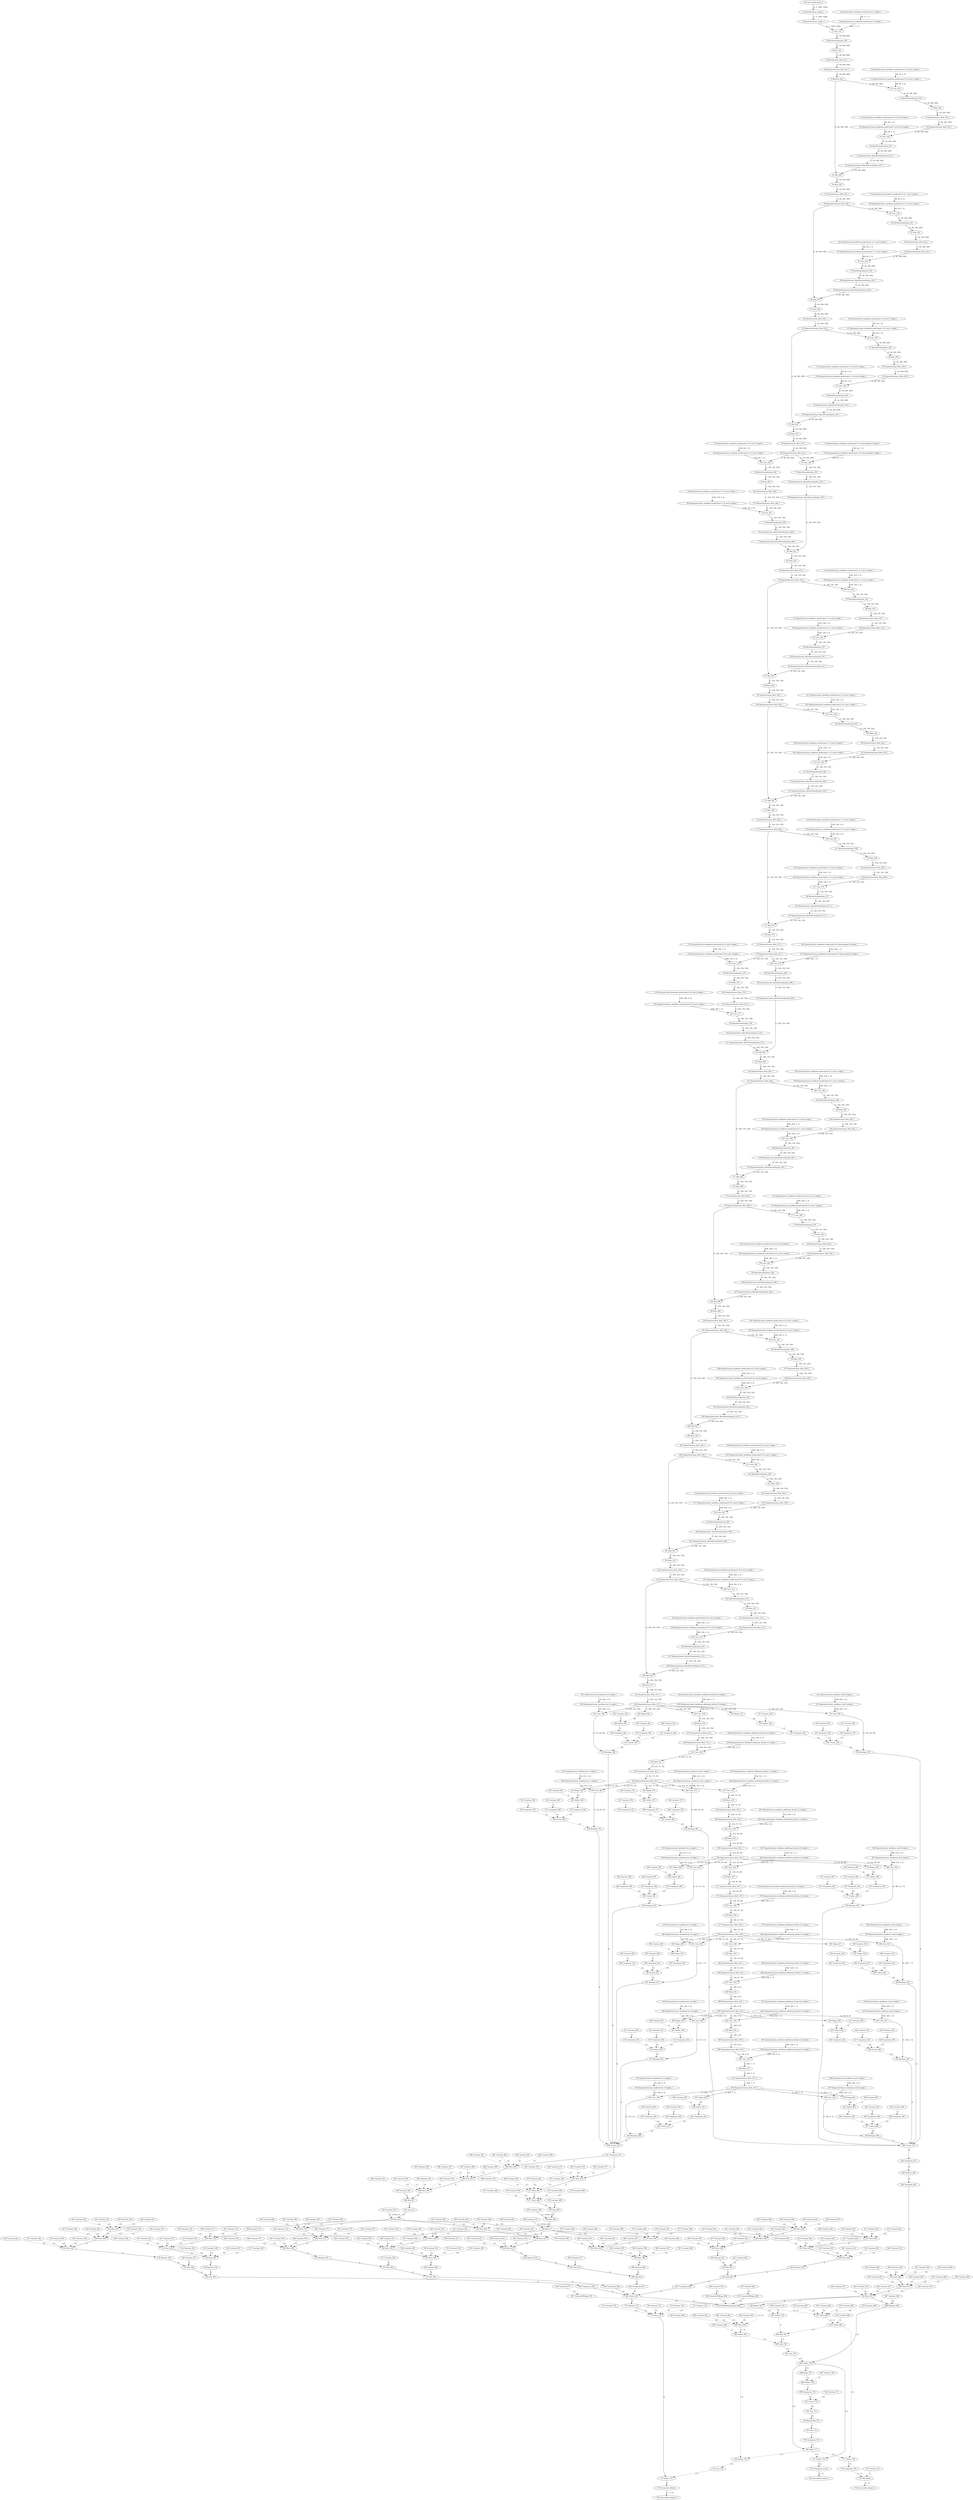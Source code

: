 strict digraph  {
"0 QuantizeLinear_image_1" [id=0, type=QuantizeLinear];
"1 DequantizeLinear_image_1" [id=1, type=DequantizeLinear];
"2 QuantizeLinear_backbone.model.layer1.0.weight_1" [id=2, type=QuantizeLinear];
"3 DequantizeLinear_backbone.model.layer1.0.weight_1" [id=3, type=DequantizeLinear];
"4 Conv_219" [id=4, type=Conv];
"5 BatchNormalization_220" [id=5, type=BatchNormalization];
"6 Relu_221" [id=6, type=Relu];
"7 QuantizeLinear_Relu_221_1" [id=7, type=QuantizeLinear];
"8 DequantizeLinear_Relu_221_1" [id=8, type=DequantizeLinear];
"9 MaxPool_222" [id=9, type=MaxPool];
"10 QuantizeLinear_backbone.model.layer1.4.0.conv1.weight_1" [id=10, type=QuantizeLinear];
"11 DequantizeLinear_backbone.model.layer1.4.0.conv1.weight_1" [id=11, type=DequantizeLinear];
"12 Conv_223" [id=12, type=Conv];
"13 BatchNormalization_224" [id=13, type=BatchNormalization];
"14 Relu_225" [id=14, type=Relu];
"15 QuantizeLinear_Relu_225_1" [id=15, type=QuantizeLinear];
"16 DequantizeLinear_Relu_225_1" [id=16, type=DequantizeLinear];
"17 QuantizeLinear_backbone.model.layer1.4.0.conv2.weight_1" [id=17, type=QuantizeLinear];
"18 DequantizeLinear_backbone.model.layer1.4.0.conv2.weight_1" [id=18, type=DequantizeLinear];
"19 Conv_226" [id=19, type=Conv];
"20 BatchNormalization_227" [id=20, type=BatchNormalization];
"21 QuantizeLinear_BatchNormalization_227_1" [id=21, type=QuantizeLinear];
"22 DequantizeLinear_BatchNormalization_227_1" [id=22, type=DequantizeLinear];
"23 Add_228" [id=23, type=Add];
"24 Relu_229" [id=24, type=Relu];
"25 QuantizeLinear_Relu_229_1" [id=25, type=QuantizeLinear];
"26 DequantizeLinear_Relu_229_1" [id=26, type=DequantizeLinear];
"27 QuantizeLinear_backbone.model.layer1.4.1.conv1.weight_1" [id=27, type=QuantizeLinear];
"28 DequantizeLinear_backbone.model.layer1.4.1.conv1.weight_1" [id=28, type=DequantizeLinear];
"29 Conv_230" [id=29, type=Conv];
"30 BatchNormalization_231" [id=30, type=BatchNormalization];
"31 Relu_232" [id=31, type=Relu];
"32 QuantizeLinear_Relu_232_1" [id=32, type=QuantizeLinear];
"33 DequantizeLinear_Relu_232_1" [id=33, type=DequantizeLinear];
"34 QuantizeLinear_backbone.model.layer1.4.1.conv2.weight_1" [id=34, type=QuantizeLinear];
"35 DequantizeLinear_backbone.model.layer1.4.1.conv2.weight_1" [id=35, type=DequantizeLinear];
"36 Conv_233" [id=36, type=Conv];
"37 BatchNormalization_234" [id=37, type=BatchNormalization];
"38 QuantizeLinear_BatchNormalization_234_1" [id=38, type=QuantizeLinear];
"39 DequantizeLinear_BatchNormalization_234_1" [id=39, type=DequantizeLinear];
"40 Add_235" [id=40, type=Add];
"41 Relu_236" [id=41, type=Relu];
"42 QuantizeLinear_Relu_236_1" [id=42, type=QuantizeLinear];
"43 DequantizeLinear_Relu_236_1" [id=43, type=DequantizeLinear];
"44 QuantizeLinear_backbone.model.layer1.4.2.conv1.weight_1" [id=44, type=QuantizeLinear];
"45 DequantizeLinear_backbone.model.layer1.4.2.conv1.weight_1" [id=45, type=DequantizeLinear];
"46 Conv_237" [id=46, type=Conv];
"47 BatchNormalization_238" [id=47, type=BatchNormalization];
"48 Relu_239" [id=48, type=Relu];
"49 QuantizeLinear_Relu_239_1" [id=49, type=QuantizeLinear];
"50 DequantizeLinear_Relu_239_1" [id=50, type=DequantizeLinear];
"51 QuantizeLinear_backbone.model.layer1.4.2.conv2.weight_1" [id=51, type=QuantizeLinear];
"52 DequantizeLinear_backbone.model.layer1.4.2.conv2.weight_1" [id=52, type=DequantizeLinear];
"53 Conv_240" [id=53, type=Conv];
"54 BatchNormalization_241" [id=54, type=BatchNormalization];
"55 QuantizeLinear_BatchNormalization_241_1" [id=55, type=QuantizeLinear];
"56 DequantizeLinear_BatchNormalization_241_1" [id=56, type=DequantizeLinear];
"57 Add_242" [id=57, type=Add];
"58 Relu_243" [id=58, type=Relu];
"59 QuantizeLinear_Relu_243_1" [id=59, type=QuantizeLinear];
"60 DequantizeLinear_Relu_243_1" [id=60, type=DequantizeLinear];
"61 QuantizeLinear_backbone.model.layer1.5.0.conv1.weight_1" [id=61, type=QuantizeLinear];
"62 DequantizeLinear_backbone.model.layer1.5.0.conv1.weight_1" [id=62, type=DequantizeLinear];
"63 Conv_244" [id=63, type=Conv];
"64 BatchNormalization_245" [id=64, type=BatchNormalization];
"65 Relu_246" [id=65, type=Relu];
"66 QuantizeLinear_Relu_246_1" [id=66, type=QuantizeLinear];
"67 DequantizeLinear_Relu_246_1" [id=67, type=DequantizeLinear];
"68 QuantizeLinear_backbone.model.layer1.5.0.conv2.weight_1" [id=68, type=QuantizeLinear];
"69 DequantizeLinear_backbone.model.layer1.5.0.conv2.weight_1" [id=69, type=DequantizeLinear];
"70 Conv_247" [id=70, type=Conv];
"71 BatchNormalization_248" [id=71, type=BatchNormalization];
"72 QuantizeLinear_backbone.model.layer1.5.0.downsample.0.weight_1" [id=72, type=QuantizeLinear];
"73 DequantizeLinear_backbone.model.layer1.5.0.downsample.0.weight_1" [id=73, type=DequantizeLinear];
"74 Conv_249" [id=74, type=Conv];
"75 BatchNormalization_250" [id=75, type=BatchNormalization];
"76 QuantizeLinear_BatchNormalization_248_1" [id=76, type=QuantizeLinear];
"77 DequantizeLinear_BatchNormalization_248_1" [id=77, type=DequantizeLinear];
"78 QuantizeLinear_BatchNormalization_250_1" [id=78, type=QuantizeLinear];
"79 DequantizeLinear_BatchNormalization_250_1" [id=79, type=DequantizeLinear];
"80 Add_251" [id=80, type=Add];
"81 Relu_252" [id=81, type=Relu];
"82 QuantizeLinear_Relu_252_1" [id=82, type=QuantizeLinear];
"83 DequantizeLinear_Relu_252_1" [id=83, type=DequantizeLinear];
"84 QuantizeLinear_backbone.model.layer1.5.1.conv1.weight_1" [id=84, type=QuantizeLinear];
"85 DequantizeLinear_backbone.model.layer1.5.1.conv1.weight_1" [id=85, type=DequantizeLinear];
"86 Conv_253" [id=86, type=Conv];
"87 BatchNormalization_254" [id=87, type=BatchNormalization];
"88 Relu_255" [id=88, type=Relu];
"89 QuantizeLinear_Relu_255_1" [id=89, type=QuantizeLinear];
"90 DequantizeLinear_Relu_255_1" [id=90, type=DequantizeLinear];
"91 QuantizeLinear_backbone.model.layer1.5.1.conv2.weight_1" [id=91, type=QuantizeLinear];
"92 DequantizeLinear_backbone.model.layer1.5.1.conv2.weight_1" [id=92, type=DequantizeLinear];
"93 Conv_256" [id=93, type=Conv];
"94 BatchNormalization_257" [id=94, type=BatchNormalization];
"95 QuantizeLinear_BatchNormalization_257_1" [id=95, type=QuantizeLinear];
"96 DequantizeLinear_BatchNormalization_257_1" [id=96, type=DequantizeLinear];
"97 Add_258" [id=97, type=Add];
"98 Relu_259" [id=98, type=Relu];
"99 QuantizeLinear_Relu_259_1" [id=99, type=QuantizeLinear];
"100 DequantizeLinear_Relu_259_1" [id=100, type=DequantizeLinear];
"101 QuantizeLinear_backbone.model.layer1.5.2.conv1.weight_1" [id=101, type=QuantizeLinear];
"102 DequantizeLinear_backbone.model.layer1.5.2.conv1.weight_1" [id=102, type=DequantizeLinear];
"103 Conv_260" [id=103, type=Conv];
"104 BatchNormalization_261" [id=104, type=BatchNormalization];
"105 Relu_262" [id=105, type=Relu];
"106 QuantizeLinear_Relu_262_1" [id=106, type=QuantizeLinear];
"107 DequantizeLinear_Relu_262_1" [id=107, type=DequantizeLinear];
"108 QuantizeLinear_backbone.model.layer1.5.2.conv2.weight_1" [id=108, type=QuantizeLinear];
"109 DequantizeLinear_backbone.model.layer1.5.2.conv2.weight_1" [id=109, type=DequantizeLinear];
"110 Conv_263" [id=110, type=Conv];
"111 BatchNormalization_264" [id=111, type=BatchNormalization];
"112 QuantizeLinear_BatchNormalization_264_1" [id=112, type=QuantizeLinear];
"113 DequantizeLinear_BatchNormalization_264_1" [id=113, type=DequantizeLinear];
"114 Add_265" [id=114, type=Add];
"115 Relu_266" [id=115, type=Relu];
"116 QuantizeLinear_Relu_266_1" [id=116, type=QuantizeLinear];
"117 DequantizeLinear_Relu_266_1" [id=117, type=DequantizeLinear];
"118 QuantizeLinear_backbone.model.layer1.5.3.conv1.weight_1" [id=118, type=QuantizeLinear];
"119 DequantizeLinear_backbone.model.layer1.5.3.conv1.weight_1" [id=119, type=DequantizeLinear];
"120 Conv_267" [id=120, type=Conv];
"121 BatchNormalization_268" [id=121, type=BatchNormalization];
"122 Relu_269" [id=122, type=Relu];
"123 QuantizeLinear_Relu_269_1" [id=123, type=QuantizeLinear];
"124 DequantizeLinear_Relu_269_1" [id=124, type=DequantizeLinear];
"125 QuantizeLinear_backbone.model.layer1.5.3.conv2.weight_1" [id=125, type=QuantizeLinear];
"126 DequantizeLinear_backbone.model.layer1.5.3.conv2.weight_1" [id=126, type=DequantizeLinear];
"127 Conv_270" [id=127, type=Conv];
"128 BatchNormalization_271" [id=128, type=BatchNormalization];
"129 QuantizeLinear_BatchNormalization_271_1" [id=129, type=QuantizeLinear];
"130 DequantizeLinear_BatchNormalization_271_1" [id=130, type=DequantizeLinear];
"131 Add_272" [id=131, type=Add];
"132 Relu_273" [id=132, type=Relu];
"133 QuantizeLinear_Relu_273_1" [id=133, type=QuantizeLinear];
"134 DequantizeLinear_Relu_273_1" [id=134, type=DequantizeLinear];
"135 QuantizeLinear_backbone.model.layer2.0.0.conv1.weight_1" [id=135, type=QuantizeLinear];
"136 DequantizeLinear_backbone.model.layer2.0.0.conv1.weight_1" [id=136, type=DequantizeLinear];
"137 Conv_274" [id=137, type=Conv];
"138 BatchNormalization_275" [id=138, type=BatchNormalization];
"139 Relu_276" [id=139, type=Relu];
"140 QuantizeLinear_Relu_276_1" [id=140, type=QuantizeLinear];
"141 DequantizeLinear_Relu_276_1" [id=141, type=DequantizeLinear];
"142 QuantizeLinear_backbone.model.layer2.0.0.conv2.weight_1" [id=142, type=QuantizeLinear];
"143 DequantizeLinear_backbone.model.layer2.0.0.conv2.weight_1" [id=143, type=DequantizeLinear];
"144 Conv_277" [id=144, type=Conv];
"145 BatchNormalization_278" [id=145, type=BatchNormalization];
"146 QuantizeLinear_backbone.model.layer2.0.0.downsample.0.weight_1" [id=146, type=QuantizeLinear];
"147 DequantizeLinear_backbone.model.layer2.0.0.downsample.0.weight_1" [id=147, type=DequantizeLinear];
"148 Conv_279" [id=148, type=Conv];
"149 BatchNormalization_280" [id=149, type=BatchNormalization];
"150 QuantizeLinear_BatchNormalization_278_1" [id=150, type=QuantizeLinear];
"151 DequantizeLinear_BatchNormalization_278_1" [id=151, type=DequantizeLinear];
"152 QuantizeLinear_BatchNormalization_280_1" [id=152, type=QuantizeLinear];
"153 DequantizeLinear_BatchNormalization_280_1" [id=153, type=DequantizeLinear];
"154 Add_281" [id=154, type=Add];
"155 Relu_282" [id=155, type=Relu];
"156 QuantizeLinear_Relu_282_1" [id=156, type=QuantizeLinear];
"157 DequantizeLinear_Relu_282_1" [id=157, type=DequantizeLinear];
"158 QuantizeLinear_backbone.model.layer2.0.1.conv1.weight_1" [id=158, type=QuantizeLinear];
"159 DequantizeLinear_backbone.model.layer2.0.1.conv1.weight_1" [id=159, type=DequantizeLinear];
"160 Conv_283" [id=160, type=Conv];
"161 BatchNormalization_284" [id=161, type=BatchNormalization];
"162 Relu_285" [id=162, type=Relu];
"163 QuantizeLinear_Relu_285_1" [id=163, type=QuantizeLinear];
"164 DequantizeLinear_Relu_285_1" [id=164, type=DequantizeLinear];
"165 QuantizeLinear_backbone.model.layer2.0.1.conv2.weight_1" [id=165, type=QuantizeLinear];
"166 DequantizeLinear_backbone.model.layer2.0.1.conv2.weight_1" [id=166, type=DequantizeLinear];
"167 Conv_286" [id=167, type=Conv];
"168 BatchNormalization_287" [id=168, type=BatchNormalization];
"169 QuantizeLinear_BatchNormalization_287_1" [id=169, type=QuantizeLinear];
"170 DequantizeLinear_BatchNormalization_287_1" [id=170, type=DequantizeLinear];
"171 Add_288" [id=171, type=Add];
"172 Relu_289" [id=172, type=Relu];
"173 QuantizeLinear_Relu_289_1" [id=173, type=QuantizeLinear];
"174 DequantizeLinear_Relu_289_1" [id=174, type=DequantizeLinear];
"175 QuantizeLinear_backbone.model.layer2.0.2.conv1.weight_1" [id=175, type=QuantizeLinear];
"176 DequantizeLinear_backbone.model.layer2.0.2.conv1.weight_1" [id=176, type=DequantizeLinear];
"177 Conv_290" [id=177, type=Conv];
"178 BatchNormalization_291" [id=178, type=BatchNormalization];
"179 Relu_292" [id=179, type=Relu];
"180 QuantizeLinear_Relu_292_1" [id=180, type=QuantizeLinear];
"181 DequantizeLinear_Relu_292_1" [id=181, type=DequantizeLinear];
"182 QuantizeLinear_backbone.model.layer2.0.2.conv2.weight_1" [id=182, type=QuantizeLinear];
"183 DequantizeLinear_backbone.model.layer2.0.2.conv2.weight_1" [id=183, type=DequantizeLinear];
"184 Conv_293" [id=184, type=Conv];
"185 BatchNormalization_294" [id=185, type=BatchNormalization];
"186 QuantizeLinear_BatchNormalization_294_1" [id=186, type=QuantizeLinear];
"187 DequantizeLinear_BatchNormalization_294_1" [id=187, type=DequantizeLinear];
"188 Add_295" [id=188, type=Add];
"189 Relu_296" [id=189, type=Relu];
"190 QuantizeLinear_Relu_296_1" [id=190, type=QuantizeLinear];
"191 DequantizeLinear_Relu_296_1" [id=191, type=DequantizeLinear];
"192 QuantizeLinear_backbone.model.layer2.0.3.conv1.weight_1" [id=192, type=QuantizeLinear];
"193 DequantizeLinear_backbone.model.layer2.0.3.conv1.weight_1" [id=193, type=DequantizeLinear];
"194 Conv_297" [id=194, type=Conv];
"195 BatchNormalization_298" [id=195, type=BatchNormalization];
"196 Relu_299" [id=196, type=Relu];
"197 QuantizeLinear_Relu_299_1" [id=197, type=QuantizeLinear];
"198 DequantizeLinear_Relu_299_1" [id=198, type=DequantizeLinear];
"199 QuantizeLinear_backbone.model.layer2.0.3.conv2.weight_1" [id=199, type=QuantizeLinear];
"200 DequantizeLinear_backbone.model.layer2.0.3.conv2.weight_1" [id=200, type=DequantizeLinear];
"201 Conv_300" [id=201, type=Conv];
"202 BatchNormalization_301" [id=202, type=BatchNormalization];
"203 QuantizeLinear_BatchNormalization_301_1" [id=203, type=QuantizeLinear];
"204 DequantizeLinear_BatchNormalization_301_1" [id=204, type=DequantizeLinear];
"205 Add_302" [id=205, type=Add];
"206 Relu_303" [id=206, type=Relu];
"207 QuantizeLinear_Relu_303_1" [id=207, type=QuantizeLinear];
"208 DequantizeLinear_Relu_303_1" [id=208, type=DequantizeLinear];
"209 QuantizeLinear_backbone.model.layer2.0.4.conv1.weight_1" [id=209, type=QuantizeLinear];
"210 DequantizeLinear_backbone.model.layer2.0.4.conv1.weight_1" [id=210, type=DequantizeLinear];
"211 Conv_304" [id=211, type=Conv];
"212 BatchNormalization_305" [id=212, type=BatchNormalization];
"213 Relu_306" [id=213, type=Relu];
"214 QuantizeLinear_Relu_306_1" [id=214, type=QuantizeLinear];
"215 DequantizeLinear_Relu_306_1" [id=215, type=DequantizeLinear];
"216 QuantizeLinear_backbone.model.layer2.0.4.conv2.weight_1" [id=216, type=QuantizeLinear];
"217 DequantizeLinear_backbone.model.layer2.0.4.conv2.weight_1" [id=217, type=DequantizeLinear];
"218 Conv_307" [id=218, type=Conv];
"219 BatchNormalization_308" [id=219, type=BatchNormalization];
"220 QuantizeLinear_BatchNormalization_308_1" [id=220, type=QuantizeLinear];
"221 DequantizeLinear_BatchNormalization_308_1" [id=221, type=DequantizeLinear];
"222 Add_309" [id=222, type=Add];
"223 Relu_310" [id=223, type=Relu];
"224 QuantizeLinear_Relu_310_1" [id=224, type=QuantizeLinear];
"225 DequantizeLinear_Relu_310_1" [id=225, type=DequantizeLinear];
"226 QuantizeLinear_backbone.model.layer2.0.5.conv1.weight_1" [id=226, type=QuantizeLinear];
"227 DequantizeLinear_backbone.model.layer2.0.5.conv1.weight_1" [id=227, type=DequantizeLinear];
"228 Conv_311" [id=228, type=Conv];
"229 BatchNormalization_312" [id=229, type=BatchNormalization];
"230 Relu_313" [id=230, type=Relu];
"231 QuantizeLinear_Relu_313_1" [id=231, type=QuantizeLinear];
"232 DequantizeLinear_Relu_313_1" [id=232, type=DequantizeLinear];
"233 QuantizeLinear_backbone.model.layer2.0.5.conv2.weight_1" [id=233, type=QuantizeLinear];
"234 DequantizeLinear_backbone.model.layer2.0.5.conv2.weight_1" [id=234, type=DequantizeLinear];
"235 Conv_314" [id=235, type=Conv];
"236 BatchNormalization_315" [id=236, type=BatchNormalization];
"237 QuantizeLinear_BatchNormalization_315_1" [id=237, type=QuantizeLinear];
"238 DequantizeLinear_BatchNormalization_315_1" [id=238, type=DequantizeLinear];
"239 Add_316" [id=239, type=Add];
"240 Relu_317" [id=240, type=Relu];
"241 QuantizeLinear_Relu_317_1" [id=241, type=QuantizeLinear];
"242 DequantizeLinear_Relu_317_1" [id=242, type=DequantizeLinear];
"243 QuantizeLinear_backbone.additional_blocks.0.0.weight_1" [id=243, type=QuantizeLinear];
"244 DequantizeLinear_backbone.additional_blocks.0.0.weight_1" [id=244, type=DequantizeLinear];
"245 Conv_318" [id=245, type=Conv];
"246 Relu_319" [id=246, type=Relu];
"247 QuantizeLinear_Relu_319_1" [id=247, type=QuantizeLinear];
"248 DequantizeLinear_Relu_319_1" [id=248, type=DequantizeLinear];
"249 QuantizeLinear_backbone.additional_blocks.0.2.weight_1" [id=249, type=QuantizeLinear];
"250 DequantizeLinear_backbone.additional_blocks.0.2.weight_1" [id=250, type=DequantizeLinear];
"251 Conv_320" [id=251, type=Conv];
"252 Relu_321" [id=252, type=Relu];
"253 QuantizeLinear_Relu_321_1" [id=253, type=QuantizeLinear];
"254 DequantizeLinear_Relu_321_1" [id=254, type=DequantizeLinear];
"255 QuantizeLinear_backbone.additional_blocks.1.0.weight_1" [id=255, type=QuantizeLinear];
"256 DequantizeLinear_backbone.additional_blocks.1.0.weight_1" [id=256, type=DequantizeLinear];
"257 Conv_322" [id=257, type=Conv];
"258 Relu_323" [id=258, type=Relu];
"259 QuantizeLinear_Relu_323_1" [id=259, type=QuantizeLinear];
"260 DequantizeLinear_Relu_323_1" [id=260, type=DequantizeLinear];
"261 QuantizeLinear_backbone.additional_blocks.1.2.weight_1" [id=261, type=QuantizeLinear];
"262 DequantizeLinear_backbone.additional_blocks.1.2.weight_1" [id=262, type=DequantizeLinear];
"263 Conv_324" [id=263, type=Conv];
"264 Relu_325" [id=264, type=Relu];
"265 QuantizeLinear_Relu_325_1" [id=265, type=QuantizeLinear];
"266 DequantizeLinear_Relu_325_1" [id=266, type=DequantizeLinear];
"267 QuantizeLinear_backbone.additional_blocks.2.0.weight_1" [id=267, type=QuantizeLinear];
"268 DequantizeLinear_backbone.additional_blocks.2.0.weight_1" [id=268, type=DequantizeLinear];
"269 Conv_326" [id=269, type=Conv];
"270 Relu_327" [id=270, type=Relu];
"271 QuantizeLinear_Relu_327_1" [id=271, type=QuantizeLinear];
"272 DequantizeLinear_Relu_327_1" [id=272, type=DequantizeLinear];
"273 QuantizeLinear_backbone.additional_blocks.2.2.weight_1" [id=273, type=QuantizeLinear];
"274 DequantizeLinear_backbone.additional_blocks.2.2.weight_1" [id=274, type=DequantizeLinear];
"275 Conv_328" [id=275, type=Conv];
"276 Relu_329" [id=276, type=Relu];
"277 QuantizeLinear_Relu_329_1" [id=277, type=QuantizeLinear];
"278 DequantizeLinear_Relu_329_1" [id=278, type=DequantizeLinear];
"279 QuantizeLinear_backbone.additional_blocks.3.0.weight_1" [id=279, type=QuantizeLinear];
"280 DequantizeLinear_backbone.additional_blocks.3.0.weight_1" [id=280, type=DequantizeLinear];
"281 Conv_330" [id=281, type=Conv];
"282 Relu_331" [id=282, type=Relu];
"283 QuantizeLinear_Relu_331_1" [id=283, type=QuantizeLinear];
"284 DequantizeLinear_Relu_331_1" [id=284, type=DequantizeLinear];
"285 QuantizeLinear_backbone.additional_blocks.3.2.weight_1" [id=285, type=QuantizeLinear];
"286 DequantizeLinear_backbone.additional_blocks.3.2.weight_1" [id=286, type=DequantizeLinear];
"287 Conv_332" [id=287, type=Conv];
"288 Relu_333" [id=288, type=Relu];
"289 QuantizeLinear_Relu_333_1" [id=289, type=QuantizeLinear];
"290 DequantizeLinear_Relu_333_1" [id=290, type=DequantizeLinear];
"291 QuantizeLinear_backbone.additional_blocks.4.0.weight_1" [id=291, type=QuantizeLinear];
"292 DequantizeLinear_backbone.additional_blocks.4.0.weight_1" [id=292, type=DequantizeLinear];
"293 Conv_334" [id=293, type=Conv];
"294 Relu_335" [id=294, type=Relu];
"295 QuantizeLinear_Relu_335_1" [id=295, type=QuantizeLinear];
"296 DequantizeLinear_Relu_335_1" [id=296, type=DequantizeLinear];
"297 QuantizeLinear_backbone.additional_blocks.4.2.weight_1" [id=297, type=QuantizeLinear];
"298 DequantizeLinear_backbone.additional_blocks.4.2.weight_1" [id=298, type=DequantizeLinear];
"299 Conv_336" [id=299, type=Conv];
"300 Relu_337" [id=300, type=Relu];
"301 QuantizeLinear_backbone.loc.0.weight_1" [id=301, type=QuantizeLinear];
"302 DequantizeLinear_backbone.loc.0.weight_1" [id=302, type=DequantizeLinear];
"303 Conv_338" [id=303, type=Conv];
"304 Constant_339" [id=304, type=Constant];
"305 Shape_340" [id=305, type=Shape];
"306 Gather_341" [id=306, type=Gather];
"307 Constant_342" [id=307, type=Constant];
"308 Constant_343" [id=308, type=Constant];
"309 Unsqueeze_344" [id=309, type=Unsqueeze];
"310 Unsqueeze_345" [id=310, type=Unsqueeze];
"311 Unsqueeze_346" [id=311, type=Unsqueeze];
"312 Concat_347" [id=312, type=Concat];
"313 Reshape_348" [id=313, type=Reshape];
"314 QuantizeLinear_backbone.conf.0.weight_1" [id=314, type=QuantizeLinear];
"315 DequantizeLinear_backbone.conf.0.weight_1" [id=315, type=DequantizeLinear];
"316 Conv_349" [id=316, type=Conv];
"317 Constant_350" [id=317, type=Constant];
"318 Shape_351" [id=318, type=Shape];
"319 Gather_352" [id=319, type=Gather];
"320 Constant_353" [id=320, type=Constant];
"321 Constant_354" [id=321, type=Constant];
"322 Unsqueeze_355" [id=322, type=Unsqueeze];
"323 Unsqueeze_356" [id=323, type=Unsqueeze];
"324 Unsqueeze_357" [id=324, type=Unsqueeze];
"325 Concat_358" [id=325, type=Concat];
"326 Reshape_359" [id=326, type=Reshape];
"327 QuantizeLinear_backbone.loc.1.weight_1" [id=327, type=QuantizeLinear];
"328 DequantizeLinear_backbone.loc.1.weight_1" [id=328, type=DequantizeLinear];
"329 Conv_360" [id=329, type=Conv];
"330 Constant_361" [id=330, type=Constant];
"331 Shape_362" [id=331, type=Shape];
"332 Gather_363" [id=332, type=Gather];
"333 Constant_364" [id=333, type=Constant];
"334 Constant_365" [id=334, type=Constant];
"335 Unsqueeze_366" [id=335, type=Unsqueeze];
"336 Unsqueeze_367" [id=336, type=Unsqueeze];
"337 Unsqueeze_368" [id=337, type=Unsqueeze];
"338 Concat_369" [id=338, type=Concat];
"339 Reshape_370" [id=339, type=Reshape];
"340 QuantizeLinear_backbone.conf.1.weight_1" [id=340, type=QuantizeLinear];
"341 DequantizeLinear_backbone.conf.1.weight_1" [id=341, type=DequantizeLinear];
"342 Conv_371" [id=342, type=Conv];
"343 Constant_372" [id=343, type=Constant];
"344 Shape_373" [id=344, type=Shape];
"345 Gather_374" [id=345, type=Gather];
"346 Constant_375" [id=346, type=Constant];
"347 Constant_376" [id=347, type=Constant];
"348 Unsqueeze_377" [id=348, type=Unsqueeze];
"349 Unsqueeze_378" [id=349, type=Unsqueeze];
"350 Unsqueeze_379" [id=350, type=Unsqueeze];
"351 Concat_380" [id=351, type=Concat];
"352 Reshape_381" [id=352, type=Reshape];
"353 QuantizeLinear_backbone.loc.2.weight_1" [id=353, type=QuantizeLinear];
"354 DequantizeLinear_backbone.loc.2.weight_1" [id=354, type=DequantizeLinear];
"355 Conv_382" [id=355, type=Conv];
"356 Constant_383" [id=356, type=Constant];
"357 Shape_384" [id=357, type=Shape];
"358 Gather_385" [id=358, type=Gather];
"359 Constant_386" [id=359, type=Constant];
"360 Constant_387" [id=360, type=Constant];
"361 Unsqueeze_388" [id=361, type=Unsqueeze];
"362 Unsqueeze_389" [id=362, type=Unsqueeze];
"363 Unsqueeze_390" [id=363, type=Unsqueeze];
"364 Concat_391" [id=364, type=Concat];
"365 Reshape_392" [id=365, type=Reshape];
"366 QuantizeLinear_backbone.conf.2.weight_1" [id=366, type=QuantizeLinear];
"367 DequantizeLinear_backbone.conf.2.weight_1" [id=367, type=DequantizeLinear];
"368 Conv_393" [id=368, type=Conv];
"369 Constant_394" [id=369, type=Constant];
"370 Shape_395" [id=370, type=Shape];
"371 Gather_396" [id=371, type=Gather];
"372 Constant_397" [id=372, type=Constant];
"373 Constant_398" [id=373, type=Constant];
"374 Unsqueeze_399" [id=374, type=Unsqueeze];
"375 Unsqueeze_400" [id=375, type=Unsqueeze];
"376 Unsqueeze_401" [id=376, type=Unsqueeze];
"377 Concat_402" [id=377, type=Concat];
"378 Reshape_403" [id=378, type=Reshape];
"379 QuantizeLinear_backbone.loc.3.weight_1" [id=379, type=QuantizeLinear];
"380 DequantizeLinear_backbone.loc.3.weight_1" [id=380, type=DequantizeLinear];
"381 Conv_404" [id=381, type=Conv];
"382 Constant_405" [id=382, type=Constant];
"383 Shape_406" [id=383, type=Shape];
"384 Gather_407" [id=384, type=Gather];
"385 Constant_408" [id=385, type=Constant];
"386 Constant_409" [id=386, type=Constant];
"387 Unsqueeze_410" [id=387, type=Unsqueeze];
"388 Unsqueeze_411" [id=388, type=Unsqueeze];
"389 Unsqueeze_412" [id=389, type=Unsqueeze];
"390 Concat_413" [id=390, type=Concat];
"391 Reshape_414" [id=391, type=Reshape];
"392 QuantizeLinear_backbone.conf.3.weight_1" [id=392, type=QuantizeLinear];
"393 DequantizeLinear_backbone.conf.3.weight_1" [id=393, type=DequantizeLinear];
"394 Conv_415" [id=394, type=Conv];
"395 Constant_416" [id=395, type=Constant];
"396 Shape_417" [id=396, type=Shape];
"397 Gather_418" [id=397, type=Gather];
"398 Constant_419" [id=398, type=Constant];
"399 Constant_420" [id=399, type=Constant];
"400 Unsqueeze_421" [id=400, type=Unsqueeze];
"401 Unsqueeze_422" [id=401, type=Unsqueeze];
"402 Unsqueeze_423" [id=402, type=Unsqueeze];
"403 Concat_424" [id=403, type=Concat];
"404 Reshape_425" [id=404, type=Reshape];
"405 QuantizeLinear_backbone.loc.4.weight_1" [id=405, type=QuantizeLinear];
"406 DequantizeLinear_backbone.loc.4.weight_1" [id=406, type=DequantizeLinear];
"407 Conv_426" [id=407, type=Conv];
"408 Constant_427" [id=408, type=Constant];
"409 Shape_428" [id=409, type=Shape];
"410 Gather_429" [id=410, type=Gather];
"411 Constant_430" [id=411, type=Constant];
"412 Constant_431" [id=412, type=Constant];
"413 Unsqueeze_432" [id=413, type=Unsqueeze];
"414 Unsqueeze_433" [id=414, type=Unsqueeze];
"415 Unsqueeze_434" [id=415, type=Unsqueeze];
"416 Concat_435" [id=416, type=Concat];
"417 Reshape_436" [id=417, type=Reshape];
"418 QuantizeLinear_backbone.conf.4.weight_1" [id=418, type=QuantizeLinear];
"419 DequantizeLinear_backbone.conf.4.weight_1" [id=419, type=DequantizeLinear];
"420 Conv_437" [id=420, type=Conv];
"421 Constant_438" [id=421, type=Constant];
"422 Shape_439" [id=422, type=Shape];
"423 Gather_440" [id=423, type=Gather];
"424 Constant_441" [id=424, type=Constant];
"425 Constant_442" [id=425, type=Constant];
"426 Unsqueeze_443" [id=426, type=Unsqueeze];
"427 Unsqueeze_444" [id=427, type=Unsqueeze];
"428 Unsqueeze_445" [id=428, type=Unsqueeze];
"429 Concat_446" [id=429, type=Concat];
"430 Reshape_447" [id=430, type=Reshape];
"431 QuantizeLinear_Relu_337_1" [id=431, type=QuantizeLinear];
"432 DequantizeLinear_Relu_337_1" [id=432, type=DequantizeLinear];
"433 QuantizeLinear_backbone.loc.5.weight_1" [id=433, type=QuantizeLinear];
"434 DequantizeLinear_backbone.loc.5.weight_1" [id=434, type=DequantizeLinear];
"435 Conv_448" [id=435, type=Conv];
"436 Constant_449" [id=436, type=Constant];
"437 Shape_450" [id=437, type=Shape];
"438 Gather_451" [id=438, type=Gather];
"439 Constant_452" [id=439, type=Constant];
"440 Constant_453" [id=440, type=Constant];
"441 Unsqueeze_454" [id=441, type=Unsqueeze];
"442 Unsqueeze_455" [id=442, type=Unsqueeze];
"443 Unsqueeze_456" [id=443, type=Unsqueeze];
"444 Concat_457" [id=444, type=Concat];
"445 Reshape_458" [id=445, type=Reshape];
"446 QuantizeLinear_backbone.conf.5.weight_1" [id=446, type=QuantizeLinear];
"447 DequantizeLinear_backbone.conf.5.weight_1" [id=447, type=DequantizeLinear];
"448 Conv_459" [id=448, type=Conv];
"449 Constant_460" [id=449, type=Constant];
"450 Shape_461" [id=450, type=Shape];
"451 Gather_462" [id=451, type=Gather];
"452 Constant_463" [id=452, type=Constant];
"453 Constant_464" [id=453, type=Constant];
"454 Unsqueeze_465" [id=454, type=Unsqueeze];
"455 Unsqueeze_466" [id=455, type=Unsqueeze];
"456 Unsqueeze_467" [id=456, type=Unsqueeze];
"457 Concat_468" [id=457, type=Concat];
"458 Reshape_469" [id=458, type=Reshape];
"459 Concat_470" [id=459, type=Concat];
"460 Concat_471" [id=460, type=Concat];
"461 Transpose_472" [id=461, type=Transpose];
"462 Transpose_473" [id=462, type=Transpose];
"463 Constant_474" [id=463, type=Constant];
"464 Constant_475" [id=464, type=Constant];
"465 Constant_476" [id=465, type=Constant];
"466 Constant_477" [id=466, type=Constant];
"467 Slice_478" [id=467, type=Slice];
"468 Constant_479" [id=468, type=Constant];
"469 Constant_480" [id=469, type=Constant];
"470 Constant_481" [id=470, type=Constant];
"471 Constant_482" [id=471, type=Constant];
"472 Slice_483" [id=472, type=Slice];
"473 Constant_484" [id=473, type=Constant];
"474 Constant_485" [id=474, type=Constant];
"475 Constant_486" [id=475, type=Constant];
"476 Constant_487" [id=476, type=Constant];
"477 Slice_488" [id=477, type=Slice];
"478 Constant_489" [id=478, type=Constant];
"479 Mul_490" [id=479, type=Mul];
"480 Constant_491" [id=480, type=Constant];
"481 Constant_492" [id=481, type=Constant];
"482 Constant_493" [id=482, type=Constant];
"483 Constant_494" [id=483, type=Constant];
"484 Slice_495" [id=484, type=Slice];
"485 Constant_496" [id=485, type=Constant];
"486 Constant_497" [id=486, type=Constant];
"487 Constant_498" [id=487, type=Constant];
"488 Constant_499" [id=488, type=Constant];
"489 Slice_500" [id=489, type=Slice];
"490 Constant_501" [id=490, type=Constant];
"491 Constant_502" [id=491, type=Constant];
"492 Constant_503" [id=492, type=Constant];
"493 Constant_504" [id=493, type=Constant];
"494 Slice_505" [id=494, type=Slice];
"495 Constant_506" [id=495, type=Constant];
"496 Mul_507" [id=496, type=Mul];
"497 Constant_508" [id=497, type=Constant];
"498 Mul_509" [id=498, type=Mul];
"499 Constant_510" [id=499, type=Constant];
"500 Add_511" [id=500, type=Add];
"501 Exp_512" [id=501, type=Exp];
"502 Constant_513" [id=502, type=Constant];
"503 Mul_514" [id=503, type=Mul];
"504 Constant_515" [id=504, type=Constant];
"505 Constant_516" [id=505, type=Constant];
"506 Constant_517" [id=506, type=Constant];
"507 Constant_518" [id=507, type=Constant];
"508 Slice_519" [id=508, type=Slice];
"509 Constant_520" [id=509, type=Constant];
"510 Constant_521" [id=510, type=Constant];
"511 Constant_522" [id=511, type=Constant];
"512 Constant_523" [id=512, type=Constant];
"513 Slice_524" [id=513, type=Slice];
"514 Constant_525" [id=514, type=Constant];
"515 Constant_526" [id=515, type=Constant];
"516 Constant_527" [id=516, type=Constant];
"517 Constant_528" [id=517, type=Constant];
"518 Slice_529" [id=518, type=Slice];
"519 Squeeze_530" [id=519, type=Squeeze];
"520 Constant_531" [id=520, type=Constant];
"521 Constant_532" [id=521, type=Constant];
"522 Constant_533" [id=522, type=Constant];
"523 Constant_534" [id=523, type=Constant];
"524 Slice_535" [id=524, type=Slice];
"525 Constant_536" [id=525, type=Constant];
"526 Constant_537" [id=526, type=Constant];
"527 Constant_538" [id=527, type=Constant];
"528 Constant_539" [id=528, type=Constant];
"529 Slice_540" [id=529, type=Slice];
"530 Constant_541" [id=530, type=Constant];
"531 Constant_542" [id=531, type=Constant];
"532 Constant_543" [id=532, type=Constant];
"533 Constant_544" [id=533, type=Constant];
"534 Slice_545" [id=534, type=Slice];
"535 Squeeze_546" [id=535, type=Squeeze];
"536 Constant_547" [id=536, type=Constant];
"537 Mul_548" [id=537, type=Mul];
"538 Sub_549" [id=538, type=Sub];
"539 Constant_550" [id=539, type=Constant];
"540 Constant_551" [id=540, type=Constant];
"541 Constant_552" [id=541, type=Constant];
"542 Constant_553" [id=542, type=Constant];
"543 Slice_554" [id=543, type=Slice];
"544 Constant_555" [id=544, type=Constant];
"545 Constant_556" [id=545, type=Constant];
"546 Constant_557" [id=546, type=Constant];
"547 Constant_558" [id=547, type=Constant];
"548 Slice_559" [id=548, type=Slice];
"549 Constant_560" [id=549, type=Constant];
"550 Constant_561" [id=550, type=Constant];
"551 Constant_562" [id=551, type=Constant];
"552 Constant_563" [id=552, type=Constant];
"553 Slice_564" [id=553, type=Slice];
"554 Squeeze_565" [id=554, type=Squeeze];
"555 Constant_566" [id=555, type=Constant];
"556 Constant_567" [id=556, type=Constant];
"557 Constant_568" [id=557, type=Constant];
"558 Constant_569" [id=558, type=Constant];
"559 Slice_570" [id=559, type=Slice];
"560 Constant_571" [id=560, type=Constant];
"561 Constant_572" [id=561, type=Constant];
"562 Constant_573" [id=562, type=Constant];
"563 Constant_574" [id=563, type=Constant];
"564 Slice_575" [id=564, type=Slice];
"565 Constant_576" [id=565, type=Constant];
"566 Constant_577" [id=566, type=Constant];
"567 Constant_578" [id=567, type=Constant];
"568 Constant_579" [id=568, type=Constant];
"569 Slice_580" [id=569, type=Slice];
"570 Squeeze_581" [id=570, type=Squeeze];
"571 Constant_582" [id=571, type=Constant];
"572 Mul_583" [id=572, type=Mul];
"573 Sub_584" [id=573, type=Sub];
"574 Constant_585" [id=574, type=Constant];
"575 Constant_586" [id=575, type=Constant];
"576 Constant_587" [id=576, type=Constant];
"577 Constant_588" [id=577, type=Constant];
"578 Slice_589" [id=578, type=Slice];
"579 Constant_590" [id=579, type=Constant];
"580 Constant_591" [id=580, type=Constant];
"581 Constant_592" [id=581, type=Constant];
"582 Constant_593" [id=582, type=Constant];
"583 Slice_594" [id=583, type=Slice];
"584 Constant_595" [id=584, type=Constant];
"585 Constant_596" [id=585, type=Constant];
"586 Constant_597" [id=586, type=Constant];
"587 Constant_598" [id=587, type=Constant];
"588 Slice_599" [id=588, type=Slice];
"589 Squeeze_600" [id=589, type=Squeeze];
"590 Constant_601" [id=590, type=Constant];
"591 Constant_602" [id=591, type=Constant];
"592 Constant_603" [id=592, type=Constant];
"593 Constant_604" [id=593, type=Constant];
"594 Slice_605" [id=594, type=Slice];
"595 Constant_606" [id=595, type=Constant];
"596 Constant_607" [id=596, type=Constant];
"597 Constant_608" [id=597, type=Constant];
"598 Constant_609" [id=598, type=Constant];
"599 Slice_610" [id=599, type=Slice];
"600 Constant_611" [id=600, type=Constant];
"601 Constant_612" [id=601, type=Constant];
"602 Constant_613" [id=602, type=Constant];
"603 Constant_614" [id=603, type=Constant];
"604 Slice_615" [id=604, type=Slice];
"605 Squeeze_616" [id=605, type=Squeeze];
"606 Constant_617" [id=606, type=Constant];
"607 Mul_618" [id=607, type=Mul];
"608 Add_619" [id=608, type=Add];
"609 Constant_620" [id=609, type=Constant];
"610 Constant_621" [id=610, type=Constant];
"611 Constant_622" [id=611, type=Constant];
"612 Constant_623" [id=612, type=Constant];
"613 Slice_624" [id=613, type=Slice];
"614 Constant_625" [id=614, type=Constant];
"615 Constant_626" [id=615, type=Constant];
"616 Constant_627" [id=616, type=Constant];
"617 Constant_628" [id=617, type=Constant];
"618 Slice_629" [id=618, type=Slice];
"619 Constant_630" [id=619, type=Constant];
"620 Constant_631" [id=620, type=Constant];
"621 Constant_632" [id=621, type=Constant];
"622 Constant_633" [id=622, type=Constant];
"623 Slice_634" [id=623, type=Slice];
"624 Squeeze_635" [id=624, type=Squeeze];
"625 Constant_636" [id=625, type=Constant];
"626 Constant_637" [id=626, type=Constant];
"627 Constant_638" [id=627, type=Constant];
"628 Constant_639" [id=628, type=Constant];
"629 Slice_640" [id=629, type=Slice];
"630 Constant_641" [id=630, type=Constant];
"631 Constant_642" [id=631, type=Constant];
"632 Constant_643" [id=632, type=Constant];
"633 Constant_644" [id=633, type=Constant];
"634 Slice_645" [id=634, type=Slice];
"635 Constant_646" [id=635, type=Constant];
"636 Constant_647" [id=636, type=Constant];
"637 Constant_648" [id=637, type=Constant];
"638 Constant_649" [id=638, type=Constant];
"639 Slice_650" [id=639, type=Slice];
"640 Squeeze_651" [id=640, type=Squeeze];
"641 Constant_652" [id=641, type=Constant];
"642 Mul_653" [id=642, type=Mul];
"643 Add_654" [id=643, type=Add];
"644 Unsqueeze_655" [id=644, type=Unsqueeze];
"645 Unsqueeze_656" [id=645, type=Unsqueeze];
"646 Unsqueeze_657" [id=646, type=Unsqueeze];
"647 Unsqueeze_658" [id=647, type=Unsqueeze];
"648 Concat_659" [id=648, type=Concat];
"649 Softmax_660" [id=649, type=Softmax];
"650 Transpose_661" [id=650, type=Transpose];
"651 Constant_662" [id=651, type=Constant];
"652 Constant_663" [id=652, type=Constant];
"653 Constant_664" [id=653, type=Constant];
"654 Constant_665" [id=654, type=Constant];
"655 Slice_666" [id=655, type=Slice];
"656 Constant_667" [id=656, type=Constant];
"657 Constant_668" [id=657, type=Constant];
"658 Constant_669" [id=658, type=Constant];
"659 Constant_670" [id=659, type=Constant];
"660 Slice_671" [id=660, type=Slice];
"661 Constant_672" [id=661, type=Constant];
"662 Constant_673" [id=662, type=Constant];
"663 Constant_674" [id=663, type=Constant];
"664 Constant_675" [id=664, type=Constant];
"665 Slice_676" [id=665, type=Slice];
"666 Constant_677" [id=666, type=Constant];
"667 ConstantOfShape_678" [id=667, type=ConstantOfShape];
"668 Constant_679" [id=668, type=Constant];
"669 ConstantOfShape_680" [id=669, type=ConstantOfShape];
"670 Constant_681" [id=670, type=Constant];
"671 ConstantOfShape_682" [id=671, type=ConstantOfShape];
"672 NonMaxSuppression_683" [id=672, type=NonMaxSuppression];
"673 Constant_684" [id=673, type=Constant];
"674 Constant_685" [id=674, type=Constant];
"675 Constant_686" [id=675, type=Constant];
"676 Constant_687" [id=676, type=Constant];
"677 Slice_688" [id=677, type=Slice];
"678 Constant_689" [id=678, type=Constant];
"679 Gather_690" [id=679, type=Gather];
"680 Constant_691" [id=680, type=Constant];
"681 Constant_692" [id=681, type=Constant];
"682 Constant_693" [id=682, type=Constant];
"683 Constant_694" [id=683, type=Constant];
"684 Slice_695" [id=684, type=Slice];
"685 Constant_696" [id=685, type=Constant];
"686 Gather_697" [id=686, type=Gather];
"687 Constant_698" [id=687, type=Constant];
"688 Reshape_699" [id=688, type=Reshape];
"689 Shape_700" [id=689, type=Shape];
"690 Constant_701" [id=690, type=Constant];
"691 Gather_702" [id=691, type=Gather];
"692 Mul_703" [id=692, type=Mul];
"693 Add_704" [id=693, type=Add];
"694 Cast_705" [id=694, type=Cast];
"695 Gather_706" [id=695, type=Gather];
"696 Shape_707" [id=696, type=Shape];
"697 Constant_708" [id=697, type=Constant];
"698 Gather_709" [id=698, type=Gather];
"699 Unsqueeze_710" [id=699, type=Unsqueeze];
"700 Constant_711" [id=700, type=Constant];
"701 Concat_712" [id=701, type=Concat];
"702 Cast_713" [id=702, type=Cast];
"703 ReduceMin_714" [id=703, type=ReduceMin];
"704 Cast_715" [id=704, type=Cast];
"705 Unsqueeze_716" [id=705, type=Unsqueeze];
"706 TopK_717" [id=706, type=TopK];
"707 Squeeze_719" [id=707, type=Squeeze];
"708 Gather_720" [id=708, type=Gather];
"709 Constant_721" [id=709, type=Constant];
"710 Constant_722" [id=710, type=Constant];
"711 Constant_723" [id=711, type=Constant];
"712 Constant_724" [id=712, type=Constant];
"713 Slice_725" [id=713, type=Slice];
"714 Cast_726" [id=714, type=Cast];
"715 Gather_727" [id=715, type=Gather];
"716 Unsqueeze_bboxes" [id=716, type=Unsqueeze];
"717 Gather_729" [id=717, type=Gather];
"718 Unsqueeze_730" [id=718, type=Unsqueeze];
"719 Constant_731" [id=719, type=Constant];
"720 Add_labels" [id=720, type=Add];
"721 Gather_733" [id=721, type=Gather];
"722 Unsqueeze_scores" [id=722, type=Unsqueeze];
"723 nncf_model_input_0" [id=723, type=nncf_model_input];
"724 nncf_model_output_0" [id=724, type=nncf_model_output];
"725 nncf_model_output_1" [id=725, type=nncf_model_output];
"726 nncf_model_output_2" [id=726, type=nncf_model_output];
"0 QuantizeLinear_image_1" -> "1 DequantizeLinear_image_1"  [label="[1, 3, 1200, 1200]", style=dashed];
"1 DequantizeLinear_image_1" -> "4 Conv_219"  [label="[1, 3, 1200, 1200]", style=solid];
"2 QuantizeLinear_backbone.model.layer1.0.weight_1" -> "3 DequantizeLinear_backbone.model.layer1.0.weight_1"  [label="[64, 3, 7, 7]", style=dashed];
"3 DequantizeLinear_backbone.model.layer1.0.weight_1" -> "4 Conv_219"  [label="[64, 3, 7, 7]", style=solid];
"4 Conv_219" -> "5 BatchNormalization_220"  [label="[1, 64, 600, 600]", style=solid];
"5 BatchNormalization_220" -> "6 Relu_221"  [label="[1, 64, 600, 600]", style=solid];
"6 Relu_221" -> "7 QuantizeLinear_Relu_221_1"  [label="[1, 64, 600, 600]", style=solid];
"7 QuantizeLinear_Relu_221_1" -> "8 DequantizeLinear_Relu_221_1"  [label="[1, 64, 600, 600]", style=dashed];
"8 DequantizeLinear_Relu_221_1" -> "9 MaxPool_222"  [label="[1, 64, 600, 600]", style=solid];
"9 MaxPool_222" -> "12 Conv_223"  [label="[1, 64, 300, 300]", style=solid];
"9 MaxPool_222" -> "23 Add_228"  [label="[1, 64, 300, 300]", style=solid];
"10 QuantizeLinear_backbone.model.layer1.4.0.conv1.weight_1" -> "11 DequantizeLinear_backbone.model.layer1.4.0.conv1.weight_1"  [label="[64, 64, 3, 3]", style=dashed];
"11 DequantizeLinear_backbone.model.layer1.4.0.conv1.weight_1" -> "12 Conv_223"  [label="[64, 64, 3, 3]", style=solid];
"12 Conv_223" -> "13 BatchNormalization_224"  [label="[1, 64, 300, 300]", style=solid];
"13 BatchNormalization_224" -> "14 Relu_225"  [label="[1, 64, 300, 300]", style=solid];
"14 Relu_225" -> "15 QuantizeLinear_Relu_225_1"  [label="[1, 64, 300, 300]", style=solid];
"15 QuantizeLinear_Relu_225_1" -> "16 DequantizeLinear_Relu_225_1"  [label="[1, 64, 300, 300]", style=dashed];
"16 DequantizeLinear_Relu_225_1" -> "19 Conv_226"  [label="[1, 64, 300, 300]", style=solid];
"17 QuantizeLinear_backbone.model.layer1.4.0.conv2.weight_1" -> "18 DequantizeLinear_backbone.model.layer1.4.0.conv2.weight_1"  [label="[64, 64, 3, 3]", style=dashed];
"18 DequantizeLinear_backbone.model.layer1.4.0.conv2.weight_1" -> "19 Conv_226"  [label="[64, 64, 3, 3]", style=solid];
"19 Conv_226" -> "20 BatchNormalization_227"  [label="[1, 64, 300, 300]", style=solid];
"20 BatchNormalization_227" -> "21 QuantizeLinear_BatchNormalization_227_1"  [label="[1, 64, 300, 300]", style=solid];
"21 QuantizeLinear_BatchNormalization_227_1" -> "22 DequantizeLinear_BatchNormalization_227_1"  [label="[1, 64, 300, 300]", style=dashed];
"22 DequantizeLinear_BatchNormalization_227_1" -> "23 Add_228"  [label="[1, 64, 300, 300]", style=solid];
"23 Add_228" -> "24 Relu_229"  [label="[1, 64, 300, 300]", style=solid];
"24 Relu_229" -> "25 QuantizeLinear_Relu_229_1"  [label="[1, 64, 300, 300]", style=solid];
"25 QuantizeLinear_Relu_229_1" -> "26 DequantizeLinear_Relu_229_1"  [label="[1, 64, 300, 300]", style=dashed];
"26 DequantizeLinear_Relu_229_1" -> "29 Conv_230"  [label="[1, 64, 300, 300]", style=solid];
"26 DequantizeLinear_Relu_229_1" -> "40 Add_235"  [label="[1, 64, 300, 300]", style=solid];
"27 QuantizeLinear_backbone.model.layer1.4.1.conv1.weight_1" -> "28 DequantizeLinear_backbone.model.layer1.4.1.conv1.weight_1"  [label="[64, 64, 3, 3]", style=dashed];
"28 DequantizeLinear_backbone.model.layer1.4.1.conv1.weight_1" -> "29 Conv_230"  [label="[64, 64, 3, 3]", style=solid];
"29 Conv_230" -> "30 BatchNormalization_231"  [label="[1, 64, 300, 300]", style=solid];
"30 BatchNormalization_231" -> "31 Relu_232"  [label="[1, 64, 300, 300]", style=solid];
"31 Relu_232" -> "32 QuantizeLinear_Relu_232_1"  [label="[1, 64, 300, 300]", style=solid];
"32 QuantizeLinear_Relu_232_1" -> "33 DequantizeLinear_Relu_232_1"  [label="[1, 64, 300, 300]", style=dashed];
"33 DequantizeLinear_Relu_232_1" -> "36 Conv_233"  [label="[1, 64, 300, 300]", style=solid];
"34 QuantizeLinear_backbone.model.layer1.4.1.conv2.weight_1" -> "35 DequantizeLinear_backbone.model.layer1.4.1.conv2.weight_1"  [label="[64, 64, 3, 3]", style=dashed];
"35 DequantizeLinear_backbone.model.layer1.4.1.conv2.weight_1" -> "36 Conv_233"  [label="[64, 64, 3, 3]", style=solid];
"36 Conv_233" -> "37 BatchNormalization_234"  [label="[1, 64, 300, 300]", style=solid];
"37 BatchNormalization_234" -> "38 QuantizeLinear_BatchNormalization_234_1"  [label="[1, 64, 300, 300]", style=solid];
"38 QuantizeLinear_BatchNormalization_234_1" -> "39 DequantizeLinear_BatchNormalization_234_1"  [label="[1, 64, 300, 300]", style=dashed];
"39 DequantizeLinear_BatchNormalization_234_1" -> "40 Add_235"  [label="[1, 64, 300, 300]", style=solid];
"40 Add_235" -> "41 Relu_236"  [label="[1, 64, 300, 300]", style=solid];
"41 Relu_236" -> "42 QuantizeLinear_Relu_236_1"  [label="[1, 64, 300, 300]", style=solid];
"42 QuantizeLinear_Relu_236_1" -> "43 DequantizeLinear_Relu_236_1"  [label="[1, 64, 300, 300]", style=dashed];
"43 DequantizeLinear_Relu_236_1" -> "46 Conv_237"  [label="[1, 64, 300, 300]", style=solid];
"43 DequantizeLinear_Relu_236_1" -> "57 Add_242"  [label="[1, 64, 300, 300]", style=solid];
"44 QuantizeLinear_backbone.model.layer1.4.2.conv1.weight_1" -> "45 DequantizeLinear_backbone.model.layer1.4.2.conv1.weight_1"  [label="[64, 64, 3, 3]", style=dashed];
"45 DequantizeLinear_backbone.model.layer1.4.2.conv1.weight_1" -> "46 Conv_237"  [label="[64, 64, 3, 3]", style=solid];
"46 Conv_237" -> "47 BatchNormalization_238"  [label="[1, 64, 300, 300]", style=solid];
"47 BatchNormalization_238" -> "48 Relu_239"  [label="[1, 64, 300, 300]", style=solid];
"48 Relu_239" -> "49 QuantizeLinear_Relu_239_1"  [label="[1, 64, 300, 300]", style=solid];
"49 QuantizeLinear_Relu_239_1" -> "50 DequantizeLinear_Relu_239_1"  [label="[1, 64, 300, 300]", style=dashed];
"50 DequantizeLinear_Relu_239_1" -> "53 Conv_240"  [label="[1, 64, 300, 300]", style=solid];
"51 QuantizeLinear_backbone.model.layer1.4.2.conv2.weight_1" -> "52 DequantizeLinear_backbone.model.layer1.4.2.conv2.weight_1"  [label="[64, 64, 3, 3]", style=dashed];
"52 DequantizeLinear_backbone.model.layer1.4.2.conv2.weight_1" -> "53 Conv_240"  [label="[64, 64, 3, 3]", style=solid];
"53 Conv_240" -> "54 BatchNormalization_241"  [label="[1, 64, 300, 300]", style=solid];
"54 BatchNormalization_241" -> "55 QuantizeLinear_BatchNormalization_241_1"  [label="[1, 64, 300, 300]", style=solid];
"55 QuantizeLinear_BatchNormalization_241_1" -> "56 DequantizeLinear_BatchNormalization_241_1"  [label="[1, 64, 300, 300]", style=dashed];
"56 DequantizeLinear_BatchNormalization_241_1" -> "57 Add_242"  [label="[1, 64, 300, 300]", style=solid];
"57 Add_242" -> "58 Relu_243"  [label="[1, 64, 300, 300]", style=solid];
"58 Relu_243" -> "59 QuantizeLinear_Relu_243_1"  [label="[1, 64, 300, 300]", style=solid];
"59 QuantizeLinear_Relu_243_1" -> "60 DequantizeLinear_Relu_243_1"  [label="[1, 64, 300, 300]", style=dashed];
"60 DequantizeLinear_Relu_243_1" -> "63 Conv_244"  [label="[1, 64, 300, 300]", style=solid];
"60 DequantizeLinear_Relu_243_1" -> "74 Conv_249"  [label="[1, 64, 300, 300]", style=solid];
"61 QuantizeLinear_backbone.model.layer1.5.0.conv1.weight_1" -> "62 DequantizeLinear_backbone.model.layer1.5.0.conv1.weight_1"  [label="[128, 64, 3, 3]", style=dashed];
"62 DequantizeLinear_backbone.model.layer1.5.0.conv1.weight_1" -> "63 Conv_244"  [label="[128, 64, 3, 3]", style=solid];
"63 Conv_244" -> "64 BatchNormalization_245"  [label="[1, 128, 150, 150]", style=solid];
"64 BatchNormalization_245" -> "65 Relu_246"  [label="[1, 128, 150, 150]", style=solid];
"65 Relu_246" -> "66 QuantizeLinear_Relu_246_1"  [label="[1, 128, 150, 150]", style=solid];
"66 QuantizeLinear_Relu_246_1" -> "67 DequantizeLinear_Relu_246_1"  [label="[1, 128, 150, 150]", style=dashed];
"67 DequantizeLinear_Relu_246_1" -> "70 Conv_247"  [label="[1, 128, 150, 150]", style=solid];
"68 QuantizeLinear_backbone.model.layer1.5.0.conv2.weight_1" -> "69 DequantizeLinear_backbone.model.layer1.5.0.conv2.weight_1"  [label="[128, 128, 3, 3]", style=dashed];
"69 DequantizeLinear_backbone.model.layer1.5.0.conv2.weight_1" -> "70 Conv_247"  [label="[128, 128, 3, 3]", style=solid];
"70 Conv_247" -> "71 BatchNormalization_248"  [label="[1, 128, 150, 150]", style=solid];
"71 BatchNormalization_248" -> "76 QuantizeLinear_BatchNormalization_248_1"  [label="[1, 128, 150, 150]", style=solid];
"72 QuantizeLinear_backbone.model.layer1.5.0.downsample.0.weight_1" -> "73 DequantizeLinear_backbone.model.layer1.5.0.downsample.0.weight_1"  [label="[128, 64, 1, 1]", style=dashed];
"73 DequantizeLinear_backbone.model.layer1.5.0.downsample.0.weight_1" -> "74 Conv_249"  [label="[128, 64, 1, 1]", style=solid];
"74 Conv_249" -> "75 BatchNormalization_250"  [label="[1, 128, 150, 150]", style=solid];
"75 BatchNormalization_250" -> "78 QuantizeLinear_BatchNormalization_250_1"  [label="[1, 128, 150, 150]", style=solid];
"76 QuantizeLinear_BatchNormalization_248_1" -> "77 DequantizeLinear_BatchNormalization_248_1"  [label="[1, 128, 150, 150]", style=dashed];
"77 DequantizeLinear_BatchNormalization_248_1" -> "80 Add_251"  [label="[1, 128, 150, 150]", style=solid];
"78 QuantizeLinear_BatchNormalization_250_1" -> "79 DequantizeLinear_BatchNormalization_250_1"  [label="[1, 128, 150, 150]", style=dashed];
"79 DequantizeLinear_BatchNormalization_250_1" -> "80 Add_251"  [label="[1, 128, 150, 150]", style=solid];
"80 Add_251" -> "81 Relu_252"  [label="[1, 128, 150, 150]", style=solid];
"81 Relu_252" -> "82 QuantizeLinear_Relu_252_1"  [label="[1, 128, 150, 150]", style=solid];
"82 QuantizeLinear_Relu_252_1" -> "83 DequantizeLinear_Relu_252_1"  [label="[1, 128, 150, 150]", style=dashed];
"83 DequantizeLinear_Relu_252_1" -> "86 Conv_253"  [label="[1, 128, 150, 150]", style=solid];
"83 DequantizeLinear_Relu_252_1" -> "97 Add_258"  [label="[1, 128, 150, 150]", style=solid];
"84 QuantizeLinear_backbone.model.layer1.5.1.conv1.weight_1" -> "85 DequantizeLinear_backbone.model.layer1.5.1.conv1.weight_1"  [label="[128, 128, 3, 3]", style=dashed];
"85 DequantizeLinear_backbone.model.layer1.5.1.conv1.weight_1" -> "86 Conv_253"  [label="[128, 128, 3, 3]", style=solid];
"86 Conv_253" -> "87 BatchNormalization_254"  [label="[1, 128, 150, 150]", style=solid];
"87 BatchNormalization_254" -> "88 Relu_255"  [label="[1, 128, 150, 150]", style=solid];
"88 Relu_255" -> "89 QuantizeLinear_Relu_255_1"  [label="[1, 128, 150, 150]", style=solid];
"89 QuantizeLinear_Relu_255_1" -> "90 DequantizeLinear_Relu_255_1"  [label="[1, 128, 150, 150]", style=dashed];
"90 DequantizeLinear_Relu_255_1" -> "93 Conv_256"  [label="[1, 128, 150, 150]", style=solid];
"91 QuantizeLinear_backbone.model.layer1.5.1.conv2.weight_1" -> "92 DequantizeLinear_backbone.model.layer1.5.1.conv2.weight_1"  [label="[128, 128, 3, 3]", style=dashed];
"92 DequantizeLinear_backbone.model.layer1.5.1.conv2.weight_1" -> "93 Conv_256"  [label="[128, 128, 3, 3]", style=solid];
"93 Conv_256" -> "94 BatchNormalization_257"  [label="[1, 128, 150, 150]", style=solid];
"94 BatchNormalization_257" -> "95 QuantizeLinear_BatchNormalization_257_1"  [label="[1, 128, 150, 150]", style=solid];
"95 QuantizeLinear_BatchNormalization_257_1" -> "96 DequantizeLinear_BatchNormalization_257_1"  [label="[1, 128, 150, 150]", style=dashed];
"96 DequantizeLinear_BatchNormalization_257_1" -> "97 Add_258"  [label="[1, 128, 150, 150]", style=solid];
"97 Add_258" -> "98 Relu_259"  [label="[1, 128, 150, 150]", style=solid];
"98 Relu_259" -> "99 QuantizeLinear_Relu_259_1"  [label="[1, 128, 150, 150]", style=solid];
"99 QuantizeLinear_Relu_259_1" -> "100 DequantizeLinear_Relu_259_1"  [label="[1, 128, 150, 150]", style=dashed];
"100 DequantizeLinear_Relu_259_1" -> "103 Conv_260"  [label="[1, 128, 150, 150]", style=solid];
"100 DequantizeLinear_Relu_259_1" -> "114 Add_265"  [label="[1, 128, 150, 150]", style=solid];
"101 QuantizeLinear_backbone.model.layer1.5.2.conv1.weight_1" -> "102 DequantizeLinear_backbone.model.layer1.5.2.conv1.weight_1"  [label="[128, 128, 3, 3]", style=dashed];
"102 DequantizeLinear_backbone.model.layer1.5.2.conv1.weight_1" -> "103 Conv_260"  [label="[128, 128, 3, 3]", style=solid];
"103 Conv_260" -> "104 BatchNormalization_261"  [label="[1, 128, 150, 150]", style=solid];
"104 BatchNormalization_261" -> "105 Relu_262"  [label="[1, 128, 150, 150]", style=solid];
"105 Relu_262" -> "106 QuantizeLinear_Relu_262_1"  [label="[1, 128, 150, 150]", style=solid];
"106 QuantizeLinear_Relu_262_1" -> "107 DequantizeLinear_Relu_262_1"  [label="[1, 128, 150, 150]", style=dashed];
"107 DequantizeLinear_Relu_262_1" -> "110 Conv_263"  [label="[1, 128, 150, 150]", style=solid];
"108 QuantizeLinear_backbone.model.layer1.5.2.conv2.weight_1" -> "109 DequantizeLinear_backbone.model.layer1.5.2.conv2.weight_1"  [label="[128, 128, 3, 3]", style=dashed];
"109 DequantizeLinear_backbone.model.layer1.5.2.conv2.weight_1" -> "110 Conv_263"  [label="[128, 128, 3, 3]", style=solid];
"110 Conv_263" -> "111 BatchNormalization_264"  [label="[1, 128, 150, 150]", style=solid];
"111 BatchNormalization_264" -> "112 QuantizeLinear_BatchNormalization_264_1"  [label="[1, 128, 150, 150]", style=solid];
"112 QuantizeLinear_BatchNormalization_264_1" -> "113 DequantizeLinear_BatchNormalization_264_1"  [label="[1, 128, 150, 150]", style=dashed];
"113 DequantizeLinear_BatchNormalization_264_1" -> "114 Add_265"  [label="[1, 128, 150, 150]", style=solid];
"114 Add_265" -> "115 Relu_266"  [label="[1, 128, 150, 150]", style=solid];
"115 Relu_266" -> "116 QuantizeLinear_Relu_266_1"  [label="[1, 128, 150, 150]", style=solid];
"116 QuantizeLinear_Relu_266_1" -> "117 DequantizeLinear_Relu_266_1"  [label="[1, 128, 150, 150]", style=dashed];
"117 DequantizeLinear_Relu_266_1" -> "120 Conv_267"  [label="[1, 128, 150, 150]", style=solid];
"117 DequantizeLinear_Relu_266_1" -> "131 Add_272"  [label="[1, 128, 150, 150]", style=solid];
"118 QuantizeLinear_backbone.model.layer1.5.3.conv1.weight_1" -> "119 DequantizeLinear_backbone.model.layer1.5.3.conv1.weight_1"  [label="[128, 128, 3, 3]", style=dashed];
"119 DequantizeLinear_backbone.model.layer1.5.3.conv1.weight_1" -> "120 Conv_267"  [label="[128, 128, 3, 3]", style=solid];
"120 Conv_267" -> "121 BatchNormalization_268"  [label="[1, 128, 150, 150]", style=solid];
"121 BatchNormalization_268" -> "122 Relu_269"  [label="[1, 128, 150, 150]", style=solid];
"122 Relu_269" -> "123 QuantizeLinear_Relu_269_1"  [label="[1, 128, 150, 150]", style=solid];
"123 QuantizeLinear_Relu_269_1" -> "124 DequantizeLinear_Relu_269_1"  [label="[1, 128, 150, 150]", style=dashed];
"124 DequantizeLinear_Relu_269_1" -> "127 Conv_270"  [label="[1, 128, 150, 150]", style=solid];
"125 QuantizeLinear_backbone.model.layer1.5.3.conv2.weight_1" -> "126 DequantizeLinear_backbone.model.layer1.5.3.conv2.weight_1"  [label="[128, 128, 3, 3]", style=dashed];
"126 DequantizeLinear_backbone.model.layer1.5.3.conv2.weight_1" -> "127 Conv_270"  [label="[128, 128, 3, 3]", style=solid];
"127 Conv_270" -> "128 BatchNormalization_271"  [label="[1, 128, 150, 150]", style=solid];
"128 BatchNormalization_271" -> "129 QuantizeLinear_BatchNormalization_271_1"  [label="[1, 128, 150, 150]", style=solid];
"129 QuantizeLinear_BatchNormalization_271_1" -> "130 DequantizeLinear_BatchNormalization_271_1"  [label="[1, 128, 150, 150]", style=dashed];
"130 DequantizeLinear_BatchNormalization_271_1" -> "131 Add_272"  [label="[1, 128, 150, 150]", style=solid];
"131 Add_272" -> "132 Relu_273"  [label="[1, 128, 150, 150]", style=solid];
"132 Relu_273" -> "133 QuantizeLinear_Relu_273_1"  [label="[1, 128, 150, 150]", style=solid];
"133 QuantizeLinear_Relu_273_1" -> "134 DequantizeLinear_Relu_273_1"  [label="[1, 128, 150, 150]", style=dashed];
"134 DequantizeLinear_Relu_273_1" -> "137 Conv_274"  [label="[1, 128, 150, 150]", style=solid];
"134 DequantizeLinear_Relu_273_1" -> "148 Conv_279"  [label="[1, 128, 150, 150]", style=solid];
"135 QuantizeLinear_backbone.model.layer2.0.0.conv1.weight_1" -> "136 DequantizeLinear_backbone.model.layer2.0.0.conv1.weight_1"  [label="[256, 128, 3, 3]", style=dashed];
"136 DequantizeLinear_backbone.model.layer2.0.0.conv1.weight_1" -> "137 Conv_274"  [label="[256, 128, 3, 3]", style=solid];
"137 Conv_274" -> "138 BatchNormalization_275"  [label="[1, 256, 150, 150]", style=solid];
"138 BatchNormalization_275" -> "139 Relu_276"  [label="[1, 256, 150, 150]", style=solid];
"139 Relu_276" -> "140 QuantizeLinear_Relu_276_1"  [label="[1, 256, 150, 150]", style=solid];
"140 QuantizeLinear_Relu_276_1" -> "141 DequantizeLinear_Relu_276_1"  [label="[1, 256, 150, 150]", style=dashed];
"141 DequantizeLinear_Relu_276_1" -> "144 Conv_277"  [label="[1, 256, 150, 150]", style=solid];
"142 QuantizeLinear_backbone.model.layer2.0.0.conv2.weight_1" -> "143 DequantizeLinear_backbone.model.layer2.0.0.conv2.weight_1"  [label="[256, 256, 3, 3]", style=dashed];
"143 DequantizeLinear_backbone.model.layer2.0.0.conv2.weight_1" -> "144 Conv_277"  [label="[256, 256, 3, 3]", style=solid];
"144 Conv_277" -> "145 BatchNormalization_278"  [label="[1, 256, 150, 150]", style=solid];
"145 BatchNormalization_278" -> "150 QuantizeLinear_BatchNormalization_278_1"  [label="[1, 256, 150, 150]", style=solid];
"146 QuantizeLinear_backbone.model.layer2.0.0.downsample.0.weight_1" -> "147 DequantizeLinear_backbone.model.layer2.0.0.downsample.0.weight_1"  [label="[256, 128, 1, 1]", style=dashed];
"147 DequantizeLinear_backbone.model.layer2.0.0.downsample.0.weight_1" -> "148 Conv_279"  [label="[256, 128, 1, 1]", style=solid];
"148 Conv_279" -> "149 BatchNormalization_280"  [label="[1, 256, 150, 150]", style=solid];
"149 BatchNormalization_280" -> "152 QuantizeLinear_BatchNormalization_280_1"  [label="[1, 256, 150, 150]", style=solid];
"150 QuantizeLinear_BatchNormalization_278_1" -> "151 DequantizeLinear_BatchNormalization_278_1"  [label="[1, 256, 150, 150]", style=dashed];
"151 DequantizeLinear_BatchNormalization_278_1" -> "154 Add_281"  [label="[1, 256, 150, 150]", style=solid];
"152 QuantizeLinear_BatchNormalization_280_1" -> "153 DequantizeLinear_BatchNormalization_280_1"  [label="[1, 256, 150, 150]", style=dashed];
"153 DequantizeLinear_BatchNormalization_280_1" -> "154 Add_281"  [label="[1, 256, 150, 150]", style=solid];
"154 Add_281" -> "155 Relu_282"  [label="[1, 256, 150, 150]", style=solid];
"155 Relu_282" -> "156 QuantizeLinear_Relu_282_1"  [label="[1, 256, 150, 150]", style=solid];
"156 QuantizeLinear_Relu_282_1" -> "157 DequantizeLinear_Relu_282_1"  [label="[1, 256, 150, 150]", style=dashed];
"157 DequantizeLinear_Relu_282_1" -> "160 Conv_283"  [label="[1, 256, 150, 150]", style=solid];
"157 DequantizeLinear_Relu_282_1" -> "171 Add_288"  [label="[1, 256, 150, 150]", style=solid];
"158 QuantizeLinear_backbone.model.layer2.0.1.conv1.weight_1" -> "159 DequantizeLinear_backbone.model.layer2.0.1.conv1.weight_1"  [label="[256, 256, 3, 3]", style=dashed];
"159 DequantizeLinear_backbone.model.layer2.0.1.conv1.weight_1" -> "160 Conv_283"  [label="[256, 256, 3, 3]", style=solid];
"160 Conv_283" -> "161 BatchNormalization_284"  [label="[1, 256, 150, 150]", style=solid];
"161 BatchNormalization_284" -> "162 Relu_285"  [label="[1, 256, 150, 150]", style=solid];
"162 Relu_285" -> "163 QuantizeLinear_Relu_285_1"  [label="[1, 256, 150, 150]", style=solid];
"163 QuantizeLinear_Relu_285_1" -> "164 DequantizeLinear_Relu_285_1"  [label="[1, 256, 150, 150]", style=dashed];
"164 DequantizeLinear_Relu_285_1" -> "167 Conv_286"  [label="[1, 256, 150, 150]", style=solid];
"165 QuantizeLinear_backbone.model.layer2.0.1.conv2.weight_1" -> "166 DequantizeLinear_backbone.model.layer2.0.1.conv2.weight_1"  [label="[256, 256, 3, 3]", style=dashed];
"166 DequantizeLinear_backbone.model.layer2.0.1.conv2.weight_1" -> "167 Conv_286"  [label="[256, 256, 3, 3]", style=solid];
"167 Conv_286" -> "168 BatchNormalization_287"  [label="[1, 256, 150, 150]", style=solid];
"168 BatchNormalization_287" -> "169 QuantizeLinear_BatchNormalization_287_1"  [label="[1, 256, 150, 150]", style=solid];
"169 QuantizeLinear_BatchNormalization_287_1" -> "170 DequantizeLinear_BatchNormalization_287_1"  [label="[1, 256, 150, 150]", style=dashed];
"170 DequantizeLinear_BatchNormalization_287_1" -> "171 Add_288"  [label="[1, 256, 150, 150]", style=solid];
"171 Add_288" -> "172 Relu_289"  [label="[1, 256, 150, 150]", style=solid];
"172 Relu_289" -> "173 QuantizeLinear_Relu_289_1"  [label="[1, 256, 150, 150]", style=solid];
"173 QuantizeLinear_Relu_289_1" -> "174 DequantizeLinear_Relu_289_1"  [label="[1, 256, 150, 150]", style=dashed];
"174 DequantizeLinear_Relu_289_1" -> "177 Conv_290"  [label="[1, 256, 150, 150]", style=solid];
"174 DequantizeLinear_Relu_289_1" -> "188 Add_295"  [label="[1, 256, 150, 150]", style=solid];
"175 QuantizeLinear_backbone.model.layer2.0.2.conv1.weight_1" -> "176 DequantizeLinear_backbone.model.layer2.0.2.conv1.weight_1"  [label="[256, 256, 3, 3]", style=dashed];
"176 DequantizeLinear_backbone.model.layer2.0.2.conv1.weight_1" -> "177 Conv_290"  [label="[256, 256, 3, 3]", style=solid];
"177 Conv_290" -> "178 BatchNormalization_291"  [label="[1, 256, 150, 150]", style=solid];
"178 BatchNormalization_291" -> "179 Relu_292"  [label="[1, 256, 150, 150]", style=solid];
"179 Relu_292" -> "180 QuantizeLinear_Relu_292_1"  [label="[1, 256, 150, 150]", style=solid];
"180 QuantizeLinear_Relu_292_1" -> "181 DequantizeLinear_Relu_292_1"  [label="[1, 256, 150, 150]", style=dashed];
"181 DequantizeLinear_Relu_292_1" -> "184 Conv_293"  [label="[1, 256, 150, 150]", style=solid];
"182 QuantizeLinear_backbone.model.layer2.0.2.conv2.weight_1" -> "183 DequantizeLinear_backbone.model.layer2.0.2.conv2.weight_1"  [label="[256, 256, 3, 3]", style=dashed];
"183 DequantizeLinear_backbone.model.layer2.0.2.conv2.weight_1" -> "184 Conv_293"  [label="[256, 256, 3, 3]", style=solid];
"184 Conv_293" -> "185 BatchNormalization_294"  [label="[1, 256, 150, 150]", style=solid];
"185 BatchNormalization_294" -> "186 QuantizeLinear_BatchNormalization_294_1"  [label="[1, 256, 150, 150]", style=solid];
"186 QuantizeLinear_BatchNormalization_294_1" -> "187 DequantizeLinear_BatchNormalization_294_1"  [label="[1, 256, 150, 150]", style=dashed];
"187 DequantizeLinear_BatchNormalization_294_1" -> "188 Add_295"  [label="[1, 256, 150, 150]", style=solid];
"188 Add_295" -> "189 Relu_296"  [label="[1, 256, 150, 150]", style=solid];
"189 Relu_296" -> "190 QuantizeLinear_Relu_296_1"  [label="[1, 256, 150, 150]", style=solid];
"190 QuantizeLinear_Relu_296_1" -> "191 DequantizeLinear_Relu_296_1"  [label="[1, 256, 150, 150]", style=dashed];
"191 DequantizeLinear_Relu_296_1" -> "194 Conv_297"  [label="[1, 256, 150, 150]", style=solid];
"191 DequantizeLinear_Relu_296_1" -> "205 Add_302"  [label="[1, 256, 150, 150]", style=solid];
"192 QuantizeLinear_backbone.model.layer2.0.3.conv1.weight_1" -> "193 DequantizeLinear_backbone.model.layer2.0.3.conv1.weight_1"  [label="[256, 256, 3, 3]", style=dashed];
"193 DequantizeLinear_backbone.model.layer2.0.3.conv1.weight_1" -> "194 Conv_297"  [label="[256, 256, 3, 3]", style=solid];
"194 Conv_297" -> "195 BatchNormalization_298"  [label="[1, 256, 150, 150]", style=solid];
"195 BatchNormalization_298" -> "196 Relu_299"  [label="[1, 256, 150, 150]", style=solid];
"196 Relu_299" -> "197 QuantizeLinear_Relu_299_1"  [label="[1, 256, 150, 150]", style=solid];
"197 QuantizeLinear_Relu_299_1" -> "198 DequantizeLinear_Relu_299_1"  [label="[1, 256, 150, 150]", style=dashed];
"198 DequantizeLinear_Relu_299_1" -> "201 Conv_300"  [label="[1, 256, 150, 150]", style=solid];
"199 QuantizeLinear_backbone.model.layer2.0.3.conv2.weight_1" -> "200 DequantizeLinear_backbone.model.layer2.0.3.conv2.weight_1"  [label="[256, 256, 3, 3]", style=dashed];
"200 DequantizeLinear_backbone.model.layer2.0.3.conv2.weight_1" -> "201 Conv_300"  [label="[256, 256, 3, 3]", style=solid];
"201 Conv_300" -> "202 BatchNormalization_301"  [label="[1, 256, 150, 150]", style=solid];
"202 BatchNormalization_301" -> "203 QuantizeLinear_BatchNormalization_301_1"  [label="[1, 256, 150, 150]", style=solid];
"203 QuantizeLinear_BatchNormalization_301_1" -> "204 DequantizeLinear_BatchNormalization_301_1"  [label="[1, 256, 150, 150]", style=dashed];
"204 DequantizeLinear_BatchNormalization_301_1" -> "205 Add_302"  [label="[1, 256, 150, 150]", style=solid];
"205 Add_302" -> "206 Relu_303"  [label="[1, 256, 150, 150]", style=solid];
"206 Relu_303" -> "207 QuantizeLinear_Relu_303_1"  [label="[1, 256, 150, 150]", style=solid];
"207 QuantizeLinear_Relu_303_1" -> "208 DequantizeLinear_Relu_303_1"  [label="[1, 256, 150, 150]", style=dashed];
"208 DequantizeLinear_Relu_303_1" -> "211 Conv_304"  [label="[1, 256, 150, 150]", style=solid];
"208 DequantizeLinear_Relu_303_1" -> "222 Add_309"  [label="[1, 256, 150, 150]", style=solid];
"209 QuantizeLinear_backbone.model.layer2.0.4.conv1.weight_1" -> "210 DequantizeLinear_backbone.model.layer2.0.4.conv1.weight_1"  [label="[256, 256, 3, 3]", style=dashed];
"210 DequantizeLinear_backbone.model.layer2.0.4.conv1.weight_1" -> "211 Conv_304"  [label="[256, 256, 3, 3]", style=solid];
"211 Conv_304" -> "212 BatchNormalization_305"  [label="[1, 256, 150, 150]", style=solid];
"212 BatchNormalization_305" -> "213 Relu_306"  [label="[1, 256, 150, 150]", style=solid];
"213 Relu_306" -> "214 QuantizeLinear_Relu_306_1"  [label="[1, 256, 150, 150]", style=solid];
"214 QuantizeLinear_Relu_306_1" -> "215 DequantizeLinear_Relu_306_1"  [label="[1, 256, 150, 150]", style=dashed];
"215 DequantizeLinear_Relu_306_1" -> "218 Conv_307"  [label="[1, 256, 150, 150]", style=solid];
"216 QuantizeLinear_backbone.model.layer2.0.4.conv2.weight_1" -> "217 DequantizeLinear_backbone.model.layer2.0.4.conv2.weight_1"  [label="[256, 256, 3, 3]", style=dashed];
"217 DequantizeLinear_backbone.model.layer2.0.4.conv2.weight_1" -> "218 Conv_307"  [label="[256, 256, 3, 3]", style=solid];
"218 Conv_307" -> "219 BatchNormalization_308"  [label="[1, 256, 150, 150]", style=solid];
"219 BatchNormalization_308" -> "220 QuantizeLinear_BatchNormalization_308_1"  [label="[1, 256, 150, 150]", style=solid];
"220 QuantizeLinear_BatchNormalization_308_1" -> "221 DequantizeLinear_BatchNormalization_308_1"  [label="[1, 256, 150, 150]", style=dashed];
"221 DequantizeLinear_BatchNormalization_308_1" -> "222 Add_309"  [label="[1, 256, 150, 150]", style=solid];
"222 Add_309" -> "223 Relu_310"  [label="[1, 256, 150, 150]", style=solid];
"223 Relu_310" -> "224 QuantizeLinear_Relu_310_1"  [label="[1, 256, 150, 150]", style=solid];
"224 QuantizeLinear_Relu_310_1" -> "225 DequantizeLinear_Relu_310_1"  [label="[1, 256, 150, 150]", style=dashed];
"225 DequantizeLinear_Relu_310_1" -> "228 Conv_311"  [label="[1, 256, 150, 150]", style=solid];
"225 DequantizeLinear_Relu_310_1" -> "239 Add_316"  [label="[1, 256, 150, 150]", style=solid];
"226 QuantizeLinear_backbone.model.layer2.0.5.conv1.weight_1" -> "227 DequantizeLinear_backbone.model.layer2.0.5.conv1.weight_1"  [label="[256, 256, 3, 3]", style=dashed];
"227 DequantizeLinear_backbone.model.layer2.0.5.conv1.weight_1" -> "228 Conv_311"  [label="[256, 256, 3, 3]", style=solid];
"228 Conv_311" -> "229 BatchNormalization_312"  [label="[1, 256, 150, 150]", style=solid];
"229 BatchNormalization_312" -> "230 Relu_313"  [label="[1, 256, 150, 150]", style=solid];
"230 Relu_313" -> "231 QuantizeLinear_Relu_313_1"  [label="[1, 256, 150, 150]", style=solid];
"231 QuantizeLinear_Relu_313_1" -> "232 DequantizeLinear_Relu_313_1"  [label="[1, 256, 150, 150]", style=dashed];
"232 DequantizeLinear_Relu_313_1" -> "235 Conv_314"  [label="[1, 256, 150, 150]", style=solid];
"233 QuantizeLinear_backbone.model.layer2.0.5.conv2.weight_1" -> "234 DequantizeLinear_backbone.model.layer2.0.5.conv2.weight_1"  [label="[256, 256, 3, 3]", style=dashed];
"234 DequantizeLinear_backbone.model.layer2.0.5.conv2.weight_1" -> "235 Conv_314"  [label="[256, 256, 3, 3]", style=solid];
"235 Conv_314" -> "236 BatchNormalization_315"  [label="[1, 256, 150, 150]", style=solid];
"236 BatchNormalization_315" -> "237 QuantizeLinear_BatchNormalization_315_1"  [label="[1, 256, 150, 150]", style=solid];
"237 QuantizeLinear_BatchNormalization_315_1" -> "238 DequantizeLinear_BatchNormalization_315_1"  [label="[1, 256, 150, 150]", style=dashed];
"238 DequantizeLinear_BatchNormalization_315_1" -> "239 Add_316"  [label="[1, 256, 150, 150]", style=solid];
"239 Add_316" -> "240 Relu_317"  [label="[1, 256, 150, 150]", style=solid];
"240 Relu_317" -> "241 QuantizeLinear_Relu_317_1"  [label="[1, 256, 150, 150]", style=solid];
"241 QuantizeLinear_Relu_317_1" -> "242 DequantizeLinear_Relu_317_1"  [label="[1, 256, 150, 150]", style=dashed];
"242 DequantizeLinear_Relu_317_1" -> "245 Conv_318"  [label="[1, 256, 150, 150]", style=solid];
"242 DequantizeLinear_Relu_317_1" -> "303 Conv_338"  [label="[1, 256, 150, 150]", style=solid];
"242 DequantizeLinear_Relu_317_1" -> "305 Shape_340"  [label="[1, 256, 150, 150]", style=solid];
"242 DequantizeLinear_Relu_317_1" -> "316 Conv_349"  [label="[1, 256, 150, 150]", style=solid];
"242 DequantizeLinear_Relu_317_1" -> "318 Shape_351"  [label="[1, 256, 150, 150]", style=solid];
"243 QuantizeLinear_backbone.additional_blocks.0.0.weight_1" -> "244 DequantizeLinear_backbone.additional_blocks.0.0.weight_1"  [label="[256, 256, 1, 1]", style=dashed];
"244 DequantizeLinear_backbone.additional_blocks.0.0.weight_1" -> "245 Conv_318"  [label="[256, 256, 1, 1]", style=solid];
"245 Conv_318" -> "246 Relu_319"  [label="[1, 256, 150, 150]", style=solid];
"246 Relu_319" -> "247 QuantizeLinear_Relu_319_1"  [label="[1, 256, 150, 150]", style=solid];
"247 QuantizeLinear_Relu_319_1" -> "248 DequantizeLinear_Relu_319_1"  [label="[1, 256, 150, 150]", style=dashed];
"248 DequantizeLinear_Relu_319_1" -> "251 Conv_320"  [label="[1, 256, 150, 150]", style=solid];
"249 QuantizeLinear_backbone.additional_blocks.0.2.weight_1" -> "250 DequantizeLinear_backbone.additional_blocks.0.2.weight_1"  [label="[512, 256, 3, 3]", style=dashed];
"250 DequantizeLinear_backbone.additional_blocks.0.2.weight_1" -> "251 Conv_320"  [label="[512, 256, 3, 3]", style=solid];
"251 Conv_320" -> "252 Relu_321"  [label="[1, 512, 75, 75]", style=solid];
"252 Relu_321" -> "253 QuantizeLinear_Relu_321_1"  [label="[1, 512, 75, 75]", style=solid];
"253 QuantizeLinear_Relu_321_1" -> "254 DequantizeLinear_Relu_321_1"  [label="[1, 512, 75, 75]", style=dashed];
"254 DequantizeLinear_Relu_321_1" -> "257 Conv_322"  [label="[1, 512, 75, 75]", style=solid];
"254 DequantizeLinear_Relu_321_1" -> "329 Conv_360"  [label="[1, 512, 75, 75]", style=solid];
"254 DequantizeLinear_Relu_321_1" -> "331 Shape_362"  [label="[1, 512, 75, 75]", style=solid];
"254 DequantizeLinear_Relu_321_1" -> "342 Conv_371"  [label="[1, 512, 75, 75]", style=solid];
"254 DequantizeLinear_Relu_321_1" -> "344 Shape_373"  [label="[1, 512, 75, 75]", style=solid];
"255 QuantizeLinear_backbone.additional_blocks.1.0.weight_1" -> "256 DequantizeLinear_backbone.additional_blocks.1.0.weight_1"  [label="[256, 512, 1, 1]", style=dashed];
"256 DequantizeLinear_backbone.additional_blocks.1.0.weight_1" -> "257 Conv_322"  [label="[256, 512, 1, 1]", style=solid];
"257 Conv_322" -> "258 Relu_323"  [label="[1, 256, 75, 75]", style=solid];
"258 Relu_323" -> "259 QuantizeLinear_Relu_323_1"  [label="[1, 256, 75, 75]", style=solid];
"259 QuantizeLinear_Relu_323_1" -> "260 DequantizeLinear_Relu_323_1"  [label="[1, 256, 75, 75]", style=dashed];
"260 DequantizeLinear_Relu_323_1" -> "263 Conv_324"  [label="[1, 256, 75, 75]", style=solid];
"261 QuantizeLinear_backbone.additional_blocks.1.2.weight_1" -> "262 DequantizeLinear_backbone.additional_blocks.1.2.weight_1"  [label="[512, 256, 3, 3]", style=dashed];
"262 DequantizeLinear_backbone.additional_blocks.1.2.weight_1" -> "263 Conv_324"  [label="[512, 256, 3, 3]", style=solid];
"263 Conv_324" -> "264 Relu_325"  [label="[1, 512, 38, 38]", style=solid];
"264 Relu_325" -> "265 QuantizeLinear_Relu_325_1"  [label="[1, 512, 38, 38]", style=solid];
"265 QuantizeLinear_Relu_325_1" -> "266 DequantizeLinear_Relu_325_1"  [label="[1, 512, 38, 38]", style=dashed];
"266 DequantizeLinear_Relu_325_1" -> "269 Conv_326"  [label="[1, 512, 38, 38]", style=solid];
"266 DequantizeLinear_Relu_325_1" -> "355 Conv_382"  [label="[1, 512, 38, 38]", style=solid];
"266 DequantizeLinear_Relu_325_1" -> "357 Shape_384"  [label="[1, 512, 38, 38]", style=solid];
"266 DequantizeLinear_Relu_325_1" -> "368 Conv_393"  [label="[1, 512, 38, 38]", style=solid];
"266 DequantizeLinear_Relu_325_1" -> "370 Shape_395"  [label="[1, 512, 38, 38]", style=solid];
"267 QuantizeLinear_backbone.additional_blocks.2.0.weight_1" -> "268 DequantizeLinear_backbone.additional_blocks.2.0.weight_1"  [label="[128, 512, 1, 1]", style=dashed];
"268 DequantizeLinear_backbone.additional_blocks.2.0.weight_1" -> "269 Conv_326"  [label="[128, 512, 1, 1]", style=solid];
"269 Conv_326" -> "270 Relu_327"  [label="[1, 128, 38, 38]", style=solid];
"270 Relu_327" -> "271 QuantizeLinear_Relu_327_1"  [label="[1, 128, 38, 38]", style=solid];
"271 QuantizeLinear_Relu_327_1" -> "272 DequantizeLinear_Relu_327_1"  [label="[1, 128, 38, 38]", style=dashed];
"272 DequantizeLinear_Relu_327_1" -> "275 Conv_328"  [label="[1, 128, 38, 38]", style=solid];
"273 QuantizeLinear_backbone.additional_blocks.2.2.weight_1" -> "274 DequantizeLinear_backbone.additional_blocks.2.2.weight_1"  [label="[256, 128, 3, 3]", style=dashed];
"274 DequantizeLinear_backbone.additional_blocks.2.2.weight_1" -> "275 Conv_328"  [label="[256, 128, 3, 3]", style=solid];
"275 Conv_328" -> "276 Relu_329"  [label="[1, 256, 19, 19]", style=solid];
"276 Relu_329" -> "277 QuantizeLinear_Relu_329_1"  [label="[1, 256, 19, 19]", style=solid];
"277 QuantizeLinear_Relu_329_1" -> "278 DequantizeLinear_Relu_329_1"  [label="[1, 256, 19, 19]", style=dashed];
"278 DequantizeLinear_Relu_329_1" -> "281 Conv_330"  [label="[1, 256, 19, 19]", style=solid];
"278 DequantizeLinear_Relu_329_1" -> "381 Conv_404"  [label="[1, 256, 19, 19]", style=solid];
"278 DequantizeLinear_Relu_329_1" -> "383 Shape_406"  [label="[1, 256, 19, 19]", style=solid];
"278 DequantizeLinear_Relu_329_1" -> "394 Conv_415"  [label="[1, 256, 19, 19]", style=solid];
"278 DequantizeLinear_Relu_329_1" -> "396 Shape_417"  [label="[1, 256, 19, 19]", style=solid];
"279 QuantizeLinear_backbone.additional_blocks.3.0.weight_1" -> "280 DequantizeLinear_backbone.additional_blocks.3.0.weight_1"  [label="[128, 256, 1, 1]", style=dashed];
"280 DequantizeLinear_backbone.additional_blocks.3.0.weight_1" -> "281 Conv_330"  [label="[128, 256, 1, 1]", style=solid];
"281 Conv_330" -> "282 Relu_331"  [label="[1, 128, 19, 19]", style=solid];
"282 Relu_331" -> "283 QuantizeLinear_Relu_331_1"  [label="[1, 128, 19, 19]", style=solid];
"283 QuantizeLinear_Relu_331_1" -> "284 DequantizeLinear_Relu_331_1"  [label="[1, 128, 19, 19]", style=dashed];
"284 DequantizeLinear_Relu_331_1" -> "287 Conv_332"  [label="[1, 128, 19, 19]", style=solid];
"285 QuantizeLinear_backbone.additional_blocks.3.2.weight_1" -> "286 DequantizeLinear_backbone.additional_blocks.3.2.weight_1"  [label="[256, 128, 3, 3]", style=dashed];
"286 DequantizeLinear_backbone.additional_blocks.3.2.weight_1" -> "287 Conv_332"  [label="[256, 128, 3, 3]", style=solid];
"287 Conv_332" -> "288 Relu_333"  [label="[1, 256, 9, 9]", style=solid];
"288 Relu_333" -> "289 QuantizeLinear_Relu_333_1"  [label="[1, 256, 9, 9]", style=solid];
"289 QuantizeLinear_Relu_333_1" -> "290 DequantizeLinear_Relu_333_1"  [label="[1, 256, 9, 9]", style=dashed];
"290 DequantizeLinear_Relu_333_1" -> "293 Conv_334"  [label="[1, 256, 9, 9]", style=solid];
"290 DequantizeLinear_Relu_333_1" -> "407 Conv_426"  [label="[1, 256, 9, 9]", style=solid];
"290 DequantizeLinear_Relu_333_1" -> "409 Shape_428"  [label="[1, 256, 9, 9]", style=solid];
"290 DequantizeLinear_Relu_333_1" -> "420 Conv_437"  [label="[1, 256, 9, 9]", style=solid];
"290 DequantizeLinear_Relu_333_1" -> "422 Shape_439"  [label="[1, 256, 9, 9]", style=solid];
"291 QuantizeLinear_backbone.additional_blocks.4.0.weight_1" -> "292 DequantizeLinear_backbone.additional_blocks.4.0.weight_1"  [label="[128, 256, 1, 1]", style=dashed];
"292 DequantizeLinear_backbone.additional_blocks.4.0.weight_1" -> "293 Conv_334"  [label="[128, 256, 1, 1]", style=solid];
"293 Conv_334" -> "294 Relu_335"  [label="[1, 128, 9, 9]", style=solid];
"294 Relu_335" -> "295 QuantizeLinear_Relu_335_1"  [label="[1, 128, 9, 9]", style=solid];
"295 QuantizeLinear_Relu_335_1" -> "296 DequantizeLinear_Relu_335_1"  [label="[1, 128, 9, 9]", style=dashed];
"296 DequantizeLinear_Relu_335_1" -> "299 Conv_336"  [label="[1, 128, 9, 9]", style=solid];
"297 QuantizeLinear_backbone.additional_blocks.4.2.weight_1" -> "298 DequantizeLinear_backbone.additional_blocks.4.2.weight_1"  [label="[256, 128, 3, 3]", style=dashed];
"298 DequantizeLinear_backbone.additional_blocks.4.2.weight_1" -> "299 Conv_336"  [label="[256, 128, 3, 3]", style=solid];
"299 Conv_336" -> "300 Relu_337"  [label="[1, 256, 7, 7]", style=solid];
"300 Relu_337" -> "431 QuantizeLinear_Relu_337_1"  [label="[1, 256, 7, 7]", style=solid];
"301 QuantizeLinear_backbone.loc.0.weight_1" -> "302 DequantizeLinear_backbone.loc.0.weight_1"  [label="[16, 256, 3, 3]", style=dashed];
"302 DequantizeLinear_backbone.loc.0.weight_1" -> "303 Conv_338"  [label="[16, 256, 3, 3]", style=solid];
"303 Conv_338" -> "313 Reshape_348"  [label="[1, 16, 50, 50]", style=solid];
"304 Constant_339" -> "306 Gather_341"  [label="[]", style=dashed];
"305 Shape_340" -> "306 Gather_341"  [label="[4]", style=dashed];
"306 Gather_341" -> "309 Unsqueeze_344"  [label="[]", style=dashed];
"307 Constant_342" -> "310 Unsqueeze_345"  [label="[]", style=dashed];
"308 Constant_343" -> "311 Unsqueeze_346"  [label="[]", style=dashed];
"309 Unsqueeze_344" -> "312 Concat_347"  [label="[1]", style=dashed];
"310 Unsqueeze_345" -> "312 Concat_347"  [label="[1]", style=dashed];
"311 Unsqueeze_346" -> "312 Concat_347"  [label="[1]", style=dashed];
"312 Concat_347" -> "313 Reshape_348"  [label="[3]", style=dashed];
"313 Reshape_348" -> "459 Concat_470"  [label="[]", style=solid];
"314 QuantizeLinear_backbone.conf.0.weight_1" -> "315 DequantizeLinear_backbone.conf.0.weight_1"  [label="[324, 256, 3, 3]", style=dashed];
"315 DequantizeLinear_backbone.conf.0.weight_1" -> "316 Conv_349"  [label="[324, 256, 3, 3]", style=solid];
"316 Conv_349" -> "326 Reshape_359"  [label="[1, 324, 50, 50]", style=solid];
"317 Constant_350" -> "319 Gather_352"  [label="[]", style=dashed];
"318 Shape_351" -> "319 Gather_352"  [label="[4]", style=dashed];
"319 Gather_352" -> "322 Unsqueeze_355"  [label="[]", style=dashed];
"320 Constant_353" -> "323 Unsqueeze_356"  [label="[]", style=dashed];
"321 Constant_354" -> "324 Unsqueeze_357"  [label="[]", style=dashed];
"322 Unsqueeze_355" -> "325 Concat_358"  [label="[1]", style=dashed];
"323 Unsqueeze_356" -> "325 Concat_358"  [label="[1]", style=dashed];
"324 Unsqueeze_357" -> "325 Concat_358"  [label="[1]", style=dashed];
"325 Concat_358" -> "326 Reshape_359"  [label="[3]", style=dashed];
"326 Reshape_359" -> "460 Concat_471"  [label="[]", style=solid];
"327 QuantizeLinear_backbone.loc.1.weight_1" -> "328 DequantizeLinear_backbone.loc.1.weight_1"  [label="[24, 512, 3, 3]", style=dashed];
"328 DequantizeLinear_backbone.loc.1.weight_1" -> "329 Conv_360"  [label="[24, 512, 3, 3]", style=solid];
"329 Conv_360" -> "339 Reshape_370"  [label="[1, 24, 25, 25]", style=solid];
"330 Constant_361" -> "332 Gather_363"  [label="[]", style=dashed];
"331 Shape_362" -> "332 Gather_363"  [label="[4]", style=dashed];
"332 Gather_363" -> "335 Unsqueeze_366"  [label="[]", style=dashed];
"333 Constant_364" -> "336 Unsqueeze_367"  [label="[]", style=dashed];
"334 Constant_365" -> "337 Unsqueeze_368"  [label="[]", style=dashed];
"335 Unsqueeze_366" -> "338 Concat_369"  [label="[1]", style=dashed];
"336 Unsqueeze_367" -> "338 Concat_369"  [label="[1]", style=dashed];
"337 Unsqueeze_368" -> "338 Concat_369"  [label="[1]", style=dashed];
"338 Concat_369" -> "339 Reshape_370"  [label="[3]", style=dashed];
"339 Reshape_370" -> "459 Concat_470"  [label="[]", style=solid];
"340 QuantizeLinear_backbone.conf.1.weight_1" -> "341 DequantizeLinear_backbone.conf.1.weight_1"  [label="[486, 512, 3, 3]", style=dashed];
"341 DequantizeLinear_backbone.conf.1.weight_1" -> "342 Conv_371"  [label="[486, 512, 3, 3]", style=solid];
"342 Conv_371" -> "352 Reshape_381"  [label="[1, 486, 25, 25]", style=solid];
"343 Constant_372" -> "345 Gather_374"  [label="[]", style=dashed];
"344 Shape_373" -> "345 Gather_374"  [label="[4]", style=dashed];
"345 Gather_374" -> "348 Unsqueeze_377"  [label="[]", style=dashed];
"346 Constant_375" -> "349 Unsqueeze_378"  [label="[]", style=dashed];
"347 Constant_376" -> "350 Unsqueeze_379"  [label="[]", style=dashed];
"348 Unsqueeze_377" -> "351 Concat_380"  [label="[1]", style=dashed];
"349 Unsqueeze_378" -> "351 Concat_380"  [label="[1]", style=dashed];
"350 Unsqueeze_379" -> "351 Concat_380"  [label="[1]", style=dashed];
"351 Concat_380" -> "352 Reshape_381"  [label="[3]", style=dashed];
"352 Reshape_381" -> "460 Concat_471"  [label="[]", style=solid];
"353 QuantizeLinear_backbone.loc.2.weight_1" -> "354 DequantizeLinear_backbone.loc.2.weight_1"  [label="[24, 512, 3, 3]", style=dashed];
"354 DequantizeLinear_backbone.loc.2.weight_1" -> "355 Conv_382"  [label="[24, 512, 3, 3]", style=solid];
"355 Conv_382" -> "365 Reshape_392"  [label="[1, 24, 13, 13]", style=solid];
"356 Constant_383" -> "358 Gather_385"  [label="[]", style=dashed];
"357 Shape_384" -> "358 Gather_385"  [label="[4]", style=dashed];
"358 Gather_385" -> "361 Unsqueeze_388"  [label="[]", style=dashed];
"359 Constant_386" -> "362 Unsqueeze_389"  [label="[]", style=dashed];
"360 Constant_387" -> "363 Unsqueeze_390"  [label="[]", style=dashed];
"361 Unsqueeze_388" -> "364 Concat_391"  [label="[1]", style=dashed];
"362 Unsqueeze_389" -> "364 Concat_391"  [label="[1]", style=dashed];
"363 Unsqueeze_390" -> "364 Concat_391"  [label="[1]", style=dashed];
"364 Concat_391" -> "365 Reshape_392"  [label="[3]", style=dashed];
"365 Reshape_392" -> "459 Concat_470"  [label="[]", style=solid];
"366 QuantizeLinear_backbone.conf.2.weight_1" -> "367 DequantizeLinear_backbone.conf.2.weight_1"  [label="[486, 512, 3, 3]", style=dashed];
"367 DequantizeLinear_backbone.conf.2.weight_1" -> "368 Conv_393"  [label="[486, 512, 3, 3]", style=solid];
"368 Conv_393" -> "378 Reshape_403"  [label="[1, 486, 13, 13]", style=solid];
"369 Constant_394" -> "371 Gather_396"  [label="[]", style=dashed];
"370 Shape_395" -> "371 Gather_396"  [label="[4]", style=dashed];
"371 Gather_396" -> "374 Unsqueeze_399"  [label="[]", style=dashed];
"372 Constant_397" -> "375 Unsqueeze_400"  [label="[]", style=dashed];
"373 Constant_398" -> "376 Unsqueeze_401"  [label="[]", style=dashed];
"374 Unsqueeze_399" -> "377 Concat_402"  [label="[1]", style=dashed];
"375 Unsqueeze_400" -> "377 Concat_402"  [label="[1]", style=dashed];
"376 Unsqueeze_401" -> "377 Concat_402"  [label="[1]", style=dashed];
"377 Concat_402" -> "378 Reshape_403"  [label="[3]", style=dashed];
"378 Reshape_403" -> "460 Concat_471"  [label="[]", style=solid];
"379 QuantizeLinear_backbone.loc.3.weight_1" -> "380 DequantizeLinear_backbone.loc.3.weight_1"  [label="[24, 256, 3, 3]", style=dashed];
"380 DequantizeLinear_backbone.loc.3.weight_1" -> "381 Conv_404"  [label="[24, 256, 3, 3]", style=solid];
"381 Conv_404" -> "391 Reshape_414"  [label="[1, 24, 7, 7]", style=solid];
"382 Constant_405" -> "384 Gather_407"  [label="[]", style=dashed];
"383 Shape_406" -> "384 Gather_407"  [label="[4]", style=dashed];
"384 Gather_407" -> "387 Unsqueeze_410"  [label="[]", style=dashed];
"385 Constant_408" -> "388 Unsqueeze_411"  [label="[]", style=dashed];
"386 Constant_409" -> "389 Unsqueeze_412"  [label="[]", style=dashed];
"387 Unsqueeze_410" -> "390 Concat_413"  [label="[1]", style=dashed];
"388 Unsqueeze_411" -> "390 Concat_413"  [label="[1]", style=dashed];
"389 Unsqueeze_412" -> "390 Concat_413"  [label="[1]", style=dashed];
"390 Concat_413" -> "391 Reshape_414"  [label="[3]", style=dashed];
"391 Reshape_414" -> "459 Concat_470"  [label="[]", style=solid];
"392 QuantizeLinear_backbone.conf.3.weight_1" -> "393 DequantizeLinear_backbone.conf.3.weight_1"  [label="[486, 256, 3, 3]", style=dashed];
"393 DequantizeLinear_backbone.conf.3.weight_1" -> "394 Conv_415"  [label="[486, 256, 3, 3]", style=solid];
"394 Conv_415" -> "404 Reshape_425"  [label="[1, 486, 7, 7]", style=solid];
"395 Constant_416" -> "397 Gather_418"  [label="[]", style=dashed];
"396 Shape_417" -> "397 Gather_418"  [label="[4]", style=dashed];
"397 Gather_418" -> "400 Unsqueeze_421"  [label="[]", style=dashed];
"398 Constant_419" -> "401 Unsqueeze_422"  [label="[]", style=dashed];
"399 Constant_420" -> "402 Unsqueeze_423"  [label="[]", style=dashed];
"400 Unsqueeze_421" -> "403 Concat_424"  [label="[1]", style=dashed];
"401 Unsqueeze_422" -> "403 Concat_424"  [label="[1]", style=dashed];
"402 Unsqueeze_423" -> "403 Concat_424"  [label="[1]", style=dashed];
"403 Concat_424" -> "404 Reshape_425"  [label="[3]", style=dashed];
"404 Reshape_425" -> "460 Concat_471"  [label="[]", style=solid];
"405 QuantizeLinear_backbone.loc.4.weight_1" -> "406 DequantizeLinear_backbone.loc.4.weight_1"  [label="[16, 256, 3, 3]", style=dashed];
"406 DequantizeLinear_backbone.loc.4.weight_1" -> "407 Conv_426"  [label="[16, 256, 3, 3]", style=solid];
"407 Conv_426" -> "417 Reshape_436"  [label="[1, 16, 3, 3]", style=solid];
"408 Constant_427" -> "410 Gather_429"  [label="[]", style=dashed];
"409 Shape_428" -> "410 Gather_429"  [label="[4]", style=dashed];
"410 Gather_429" -> "413 Unsqueeze_432"  [label="[]", style=dashed];
"411 Constant_430" -> "414 Unsqueeze_433"  [label="[]", style=dashed];
"412 Constant_431" -> "415 Unsqueeze_434"  [label="[]", style=dashed];
"413 Unsqueeze_432" -> "416 Concat_435"  [label="[1]", style=dashed];
"414 Unsqueeze_433" -> "416 Concat_435"  [label="[1]", style=dashed];
"415 Unsqueeze_434" -> "416 Concat_435"  [label="[1]", style=dashed];
"416 Concat_435" -> "417 Reshape_436"  [label="[3]", style=dashed];
"417 Reshape_436" -> "459 Concat_470"  [label="[]", style=solid];
"418 QuantizeLinear_backbone.conf.4.weight_1" -> "419 DequantizeLinear_backbone.conf.4.weight_1"  [label="[324, 256, 3, 3]", style=dashed];
"419 DequantizeLinear_backbone.conf.4.weight_1" -> "420 Conv_437"  [label="[324, 256, 3, 3]", style=solid];
"420 Conv_437" -> "430 Reshape_447"  [label="[1, 324, 3, 3]", style=solid];
"421 Constant_438" -> "423 Gather_440"  [label="[]", style=dashed];
"422 Shape_439" -> "423 Gather_440"  [label="[4]", style=dashed];
"423 Gather_440" -> "426 Unsqueeze_443"  [label="[]", style=dashed];
"424 Constant_441" -> "427 Unsqueeze_444"  [label="[]", style=dashed];
"425 Constant_442" -> "428 Unsqueeze_445"  [label="[]", style=dashed];
"426 Unsqueeze_443" -> "429 Concat_446"  [label="[1]", style=dashed];
"427 Unsqueeze_444" -> "429 Concat_446"  [label="[1]", style=dashed];
"428 Unsqueeze_445" -> "429 Concat_446"  [label="[1]", style=dashed];
"429 Concat_446" -> "430 Reshape_447"  [label="[3]", style=dashed];
"430 Reshape_447" -> "460 Concat_471"  [label="[]", style=solid];
"431 QuantizeLinear_Relu_337_1" -> "432 DequantizeLinear_Relu_337_1"  [label="[1, 256, 7, 7]", style=dashed];
"432 DequantizeLinear_Relu_337_1" -> "435 Conv_448"  [label="[1, 256, 7, 7]", style=solid];
"432 DequantizeLinear_Relu_337_1" -> "437 Shape_450"  [label="[1, 256, 7, 7]", style=solid];
"432 DequantizeLinear_Relu_337_1" -> "448 Conv_459"  [label="[1, 256, 7, 7]", style=solid];
"432 DequantizeLinear_Relu_337_1" -> "450 Shape_461"  [label="[1, 256, 7, 7]", style=solid];
"433 QuantizeLinear_backbone.loc.5.weight_1" -> "434 DequantizeLinear_backbone.loc.5.weight_1"  [label="[16, 256, 3, 3]", style=dashed];
"434 DequantizeLinear_backbone.loc.5.weight_1" -> "435 Conv_448"  [label="[16, 256, 3, 3]", style=solid];
"435 Conv_448" -> "445 Reshape_458"  [label="[1, 16, 3, 3]", style=solid];
"436 Constant_449" -> "438 Gather_451"  [label="[]", style=dashed];
"437 Shape_450" -> "438 Gather_451"  [label="[4]", style=dashed];
"438 Gather_451" -> "441 Unsqueeze_454"  [label="[]", style=dashed];
"439 Constant_452" -> "442 Unsqueeze_455"  [label="[]", style=dashed];
"440 Constant_453" -> "443 Unsqueeze_456"  [label="[]", style=dashed];
"441 Unsqueeze_454" -> "444 Concat_457"  [label="[1]", style=dashed];
"442 Unsqueeze_455" -> "444 Concat_457"  [label="[1]", style=dashed];
"443 Unsqueeze_456" -> "444 Concat_457"  [label="[1]", style=dashed];
"444 Concat_457" -> "445 Reshape_458"  [label="[3]", style=dashed];
"445 Reshape_458" -> "459 Concat_470"  [label="[]", style=solid];
"446 QuantizeLinear_backbone.conf.5.weight_1" -> "447 DequantizeLinear_backbone.conf.5.weight_1"  [label="[324, 256, 3, 3]", style=dashed];
"447 DequantizeLinear_backbone.conf.5.weight_1" -> "448 Conv_459"  [label="[324, 256, 3, 3]", style=solid];
"448 Conv_459" -> "458 Reshape_469"  [label="[1, 324, 3, 3]", style=solid];
"449 Constant_460" -> "451 Gather_462"  [label="[]", style=dashed];
"450 Shape_461" -> "451 Gather_462"  [label="[4]", style=dashed];
"451 Gather_462" -> "454 Unsqueeze_465"  [label="[]", style=dashed];
"452 Constant_463" -> "455 Unsqueeze_466"  [label="[]", style=dashed];
"453 Constant_464" -> "456 Unsqueeze_467"  [label="[]", style=dashed];
"454 Unsqueeze_465" -> "457 Concat_468"  [label="[1]", style=dashed];
"455 Unsqueeze_466" -> "457 Concat_468"  [label="[1]", style=dashed];
"456 Unsqueeze_467" -> "457 Concat_468"  [label="[1]", style=dashed];
"457 Concat_468" -> "458 Reshape_469"  [label="[3]", style=dashed];
"458 Reshape_469" -> "460 Concat_471"  [label="[]", style=solid];
"459 Concat_470" -> "461 Transpose_472"  [label="[]", style=solid];
"460 Concat_471" -> "462 Transpose_473"  [label="[]", style=solid];
"461 Transpose_472" -> "467 Slice_478"  [label="[]", style=solid];
"461 Transpose_472" -> "484 Slice_495"  [label="[]", style=solid];
"462 Transpose_473" -> "649 Softmax_660"  [label="[]", style=solid];
"463 Constant_474" -> "467 Slice_478"  [label="[1]", style=dashed];
"464 Constant_475" -> "467 Slice_478"  [label="[1]", style=dashed];
"465 Constant_476" -> "467 Slice_478"  [label="[1]", style=dashed];
"466 Constant_477" -> "467 Slice_478"  [label="[1]", style=dashed];
"467 Slice_478" -> "472 Slice_483"  [label="[]", style=solid];
"468 Constant_479" -> "472 Slice_483"  [label="[1]", style=dashed];
"469 Constant_480" -> "472 Slice_483"  [label="[1]", style=dashed];
"470 Constant_481" -> "472 Slice_483"  [label="[1]", style=dashed];
"471 Constant_482" -> "472 Slice_483"  [label="[1]", style=dashed];
"472 Slice_483" -> "477 Slice_488"  [label="[]", style=solid];
"473 Constant_484" -> "477 Slice_488"  [label="[1]", style=dashed];
"474 Constant_485" -> "477 Slice_488"  [label="[1]", style=dashed];
"475 Constant_486" -> "477 Slice_488"  [label="[1]", style=dashed];
"476 Constant_487" -> "477 Slice_488"  [label="[1]", style=dashed];
"477 Slice_488" -> "479 Mul_490"  [label="[]", style=solid];
"478 Constant_489" -> "479 Mul_490"  [label="[]", style=solid];
"479 Mul_490" -> "498 Mul_509"  [label="[]", style=solid];
"480 Constant_491" -> "484 Slice_495"  [label="[1]", style=dashed];
"481 Constant_492" -> "484 Slice_495"  [label="[1]", style=dashed];
"482 Constant_493" -> "484 Slice_495"  [label="[1]", style=dashed];
"483 Constant_494" -> "484 Slice_495"  [label="[1]", style=dashed];
"484 Slice_495" -> "489 Slice_500"  [label="[]", style=solid];
"485 Constant_496" -> "489 Slice_500"  [label="[1]", style=dashed];
"486 Constant_497" -> "489 Slice_500"  [label="[1]", style=dashed];
"487 Constant_498" -> "489 Slice_500"  [label="[1]", style=dashed];
"488 Constant_499" -> "489 Slice_500"  [label="[1]", style=dashed];
"489 Slice_500" -> "494 Slice_505"  [label="[]", style=solid];
"490 Constant_501" -> "494 Slice_505"  [label="[1]", style=dashed];
"491 Constant_502" -> "494 Slice_505"  [label="[1]", style=dashed];
"492 Constant_503" -> "494 Slice_505"  [label="[1]", style=dashed];
"493 Constant_504" -> "494 Slice_505"  [label="[1]", style=dashed];
"494 Slice_505" -> "496 Mul_507"  [label="[]", style=solid];
"495 Constant_506" -> "496 Mul_507"  [label="[]", style=solid];
"496 Mul_507" -> "501 Exp_512"  [label="[]", style=solid];
"497 Constant_508" -> "498 Mul_509"  [label="[1, 15130, 2]", style=solid];
"498 Mul_509" -> "500 Add_511"  [label="[]", style=solid];
"499 Constant_510" -> "500 Add_511"  [label="[1, 15130, 2]", style=solid];
"500 Add_511" -> "508 Slice_519"  [label="[]", style=solid];
"500 Add_511" -> "543 Slice_554"  [label="[]", style=solid];
"500 Add_511" -> "578 Slice_589"  [label="[]", style=solid];
"500 Add_511" -> "613 Slice_624"  [label="[]", style=solid];
"501 Exp_512" -> "503 Mul_514"  [label="[]", style=solid];
"502 Constant_513" -> "503 Mul_514"  [label="[1, 15130, 2]", style=solid];
"503 Mul_514" -> "524 Slice_535"  [label="[]", style=solid];
"503 Mul_514" -> "559 Slice_570"  [label="[]", style=solid];
"503 Mul_514" -> "594 Slice_605"  [label="[]", style=solid];
"503 Mul_514" -> "629 Slice_640"  [label="[]", style=solid];
"504 Constant_515" -> "508 Slice_519"  [label="[1]", style=dashed];
"505 Constant_516" -> "508 Slice_519"  [label="[1]", style=dashed];
"506 Constant_517" -> "508 Slice_519"  [label="[1]", style=dashed];
"507 Constant_518" -> "508 Slice_519"  [label="[1]", style=dashed];
"508 Slice_519" -> "513 Slice_524"  [label="[]", style=solid];
"509 Constant_520" -> "513 Slice_524"  [label="[1]", style=dashed];
"510 Constant_521" -> "513 Slice_524"  [label="[1]", style=dashed];
"511 Constant_522" -> "513 Slice_524"  [label="[1]", style=dashed];
"512 Constant_523" -> "513 Slice_524"  [label="[1]", style=dashed];
"513 Slice_524" -> "518 Slice_529"  [label="[]", style=solid];
"514 Constant_525" -> "518 Slice_529"  [label="[1]", style=dashed];
"515 Constant_526" -> "518 Slice_529"  [label="[1]", style=dashed];
"516 Constant_527" -> "518 Slice_529"  [label="[1]", style=dashed];
"517 Constant_528" -> "518 Slice_529"  [label="[1]", style=dashed];
"518 Slice_529" -> "519 Squeeze_530"  [label="[]", style=solid];
"519 Squeeze_530" -> "538 Sub_549"  [label="[]", style=solid];
"520 Constant_531" -> "524 Slice_535"  [label="[1]", style=dashed];
"521 Constant_532" -> "524 Slice_535"  [label="[1]", style=dashed];
"522 Constant_533" -> "524 Slice_535"  [label="[1]", style=dashed];
"523 Constant_534" -> "524 Slice_535"  [label="[1]", style=dashed];
"524 Slice_535" -> "529 Slice_540"  [label="[]", style=solid];
"525 Constant_536" -> "529 Slice_540"  [label="[1]", style=dashed];
"526 Constant_537" -> "529 Slice_540"  [label="[1]", style=dashed];
"527 Constant_538" -> "529 Slice_540"  [label="[1]", style=dashed];
"528 Constant_539" -> "529 Slice_540"  [label="[1]", style=dashed];
"529 Slice_540" -> "534 Slice_545"  [label="[]", style=solid];
"530 Constant_541" -> "534 Slice_545"  [label="[1]", style=dashed];
"531 Constant_542" -> "534 Slice_545"  [label="[1]", style=dashed];
"532 Constant_543" -> "534 Slice_545"  [label="[1]", style=dashed];
"533 Constant_544" -> "534 Slice_545"  [label="[1]", style=dashed];
"534 Slice_545" -> "535 Squeeze_546"  [label="[]", style=solid];
"535 Squeeze_546" -> "537 Mul_548"  [label="[]", style=solid];
"536 Constant_547" -> "537 Mul_548"  [label="[]", style=solid];
"537 Mul_548" -> "538 Sub_549"  [label="[]", style=solid];
"538 Sub_549" -> "644 Unsqueeze_655"  [label="[]", style=solid];
"539 Constant_550" -> "543 Slice_554"  [label="[1]", style=dashed];
"540 Constant_551" -> "543 Slice_554"  [label="[1]", style=dashed];
"541 Constant_552" -> "543 Slice_554"  [label="[1]", style=dashed];
"542 Constant_553" -> "543 Slice_554"  [label="[1]", style=dashed];
"543 Slice_554" -> "548 Slice_559"  [label="[]", style=solid];
"544 Constant_555" -> "548 Slice_559"  [label="[1]", style=dashed];
"545 Constant_556" -> "548 Slice_559"  [label="[1]", style=dashed];
"546 Constant_557" -> "548 Slice_559"  [label="[1]", style=dashed];
"547 Constant_558" -> "548 Slice_559"  [label="[1]", style=dashed];
"548 Slice_559" -> "553 Slice_564"  [label="[]", style=solid];
"549 Constant_560" -> "553 Slice_564"  [label="[1]", style=dashed];
"550 Constant_561" -> "553 Slice_564"  [label="[1]", style=dashed];
"551 Constant_562" -> "553 Slice_564"  [label="[1]", style=dashed];
"552 Constant_563" -> "553 Slice_564"  [label="[1]", style=dashed];
"553 Slice_564" -> "554 Squeeze_565"  [label="[]", style=solid];
"554 Squeeze_565" -> "573 Sub_584"  [label="[]", style=solid];
"555 Constant_566" -> "559 Slice_570"  [label="[1]", style=dashed];
"556 Constant_567" -> "559 Slice_570"  [label="[1]", style=dashed];
"557 Constant_568" -> "559 Slice_570"  [label="[1]", style=dashed];
"558 Constant_569" -> "559 Slice_570"  [label="[1]", style=dashed];
"559 Slice_570" -> "564 Slice_575"  [label="[]", style=solid];
"560 Constant_571" -> "564 Slice_575"  [label="[1]", style=dashed];
"561 Constant_572" -> "564 Slice_575"  [label="[1]", style=dashed];
"562 Constant_573" -> "564 Slice_575"  [label="[1]", style=dashed];
"563 Constant_574" -> "564 Slice_575"  [label="[1]", style=dashed];
"564 Slice_575" -> "569 Slice_580"  [label="[]", style=solid];
"565 Constant_576" -> "569 Slice_580"  [label="[1]", style=dashed];
"566 Constant_577" -> "569 Slice_580"  [label="[1]", style=dashed];
"567 Constant_578" -> "569 Slice_580"  [label="[1]", style=dashed];
"568 Constant_579" -> "569 Slice_580"  [label="[1]", style=dashed];
"569 Slice_580" -> "570 Squeeze_581"  [label="[]", style=solid];
"570 Squeeze_581" -> "572 Mul_583"  [label="[]", style=solid];
"571 Constant_582" -> "572 Mul_583"  [label="[]", style=solid];
"572 Mul_583" -> "573 Sub_584"  [label="[]", style=solid];
"573 Sub_584" -> "645 Unsqueeze_656"  [label="[]", style=solid];
"574 Constant_585" -> "578 Slice_589"  [label="[1]", style=dashed];
"575 Constant_586" -> "578 Slice_589"  [label="[1]", style=dashed];
"576 Constant_587" -> "578 Slice_589"  [label="[1]", style=dashed];
"577 Constant_588" -> "578 Slice_589"  [label="[1]", style=dashed];
"578 Slice_589" -> "583 Slice_594"  [label="[]", style=solid];
"579 Constant_590" -> "583 Slice_594"  [label="[1]", style=dashed];
"580 Constant_591" -> "583 Slice_594"  [label="[1]", style=dashed];
"581 Constant_592" -> "583 Slice_594"  [label="[1]", style=dashed];
"582 Constant_593" -> "583 Slice_594"  [label="[1]", style=dashed];
"583 Slice_594" -> "588 Slice_599"  [label="[]", style=solid];
"584 Constant_595" -> "588 Slice_599"  [label="[1]", style=dashed];
"585 Constant_596" -> "588 Slice_599"  [label="[1]", style=dashed];
"586 Constant_597" -> "588 Slice_599"  [label="[1]", style=dashed];
"587 Constant_598" -> "588 Slice_599"  [label="[1]", style=dashed];
"588 Slice_599" -> "589 Squeeze_600"  [label="[]", style=solid];
"589 Squeeze_600" -> "608 Add_619"  [label="[]", style=solid];
"590 Constant_601" -> "594 Slice_605"  [label="[1]", style=dashed];
"591 Constant_602" -> "594 Slice_605"  [label="[1]", style=dashed];
"592 Constant_603" -> "594 Slice_605"  [label="[1]", style=dashed];
"593 Constant_604" -> "594 Slice_605"  [label="[1]", style=dashed];
"594 Slice_605" -> "599 Slice_610"  [label="[]", style=solid];
"595 Constant_606" -> "599 Slice_610"  [label="[1]", style=dashed];
"596 Constant_607" -> "599 Slice_610"  [label="[1]", style=dashed];
"597 Constant_608" -> "599 Slice_610"  [label="[1]", style=dashed];
"598 Constant_609" -> "599 Slice_610"  [label="[1]", style=dashed];
"599 Slice_610" -> "604 Slice_615"  [label="[]", style=solid];
"600 Constant_611" -> "604 Slice_615"  [label="[1]", style=dashed];
"601 Constant_612" -> "604 Slice_615"  [label="[1]", style=dashed];
"602 Constant_613" -> "604 Slice_615"  [label="[1]", style=dashed];
"603 Constant_614" -> "604 Slice_615"  [label="[1]", style=dashed];
"604 Slice_615" -> "605 Squeeze_616"  [label="[]", style=solid];
"605 Squeeze_616" -> "607 Mul_618"  [label="[]", style=solid];
"606 Constant_617" -> "607 Mul_618"  [label="[]", style=solid];
"607 Mul_618" -> "608 Add_619"  [label="[]", style=solid];
"608 Add_619" -> "646 Unsqueeze_657"  [label="[]", style=solid];
"609 Constant_620" -> "613 Slice_624"  [label="[1]", style=dashed];
"610 Constant_621" -> "613 Slice_624"  [label="[1]", style=dashed];
"611 Constant_622" -> "613 Slice_624"  [label="[1]", style=dashed];
"612 Constant_623" -> "613 Slice_624"  [label="[1]", style=dashed];
"613 Slice_624" -> "618 Slice_629"  [label="[]", style=solid];
"614 Constant_625" -> "618 Slice_629"  [label="[1]", style=dashed];
"615 Constant_626" -> "618 Slice_629"  [label="[1]", style=dashed];
"616 Constant_627" -> "618 Slice_629"  [label="[1]", style=dashed];
"617 Constant_628" -> "618 Slice_629"  [label="[1]", style=dashed];
"618 Slice_629" -> "623 Slice_634"  [label="[]", style=solid];
"619 Constant_630" -> "623 Slice_634"  [label="[1]", style=dashed];
"620 Constant_631" -> "623 Slice_634"  [label="[1]", style=dashed];
"621 Constant_632" -> "623 Slice_634"  [label="[1]", style=dashed];
"622 Constant_633" -> "623 Slice_634"  [label="[1]", style=dashed];
"623 Slice_634" -> "624 Squeeze_635"  [label="[]", style=solid];
"624 Squeeze_635" -> "643 Add_654"  [label="[]", style=solid];
"625 Constant_636" -> "629 Slice_640"  [label="[1]", style=dashed];
"626 Constant_637" -> "629 Slice_640"  [label="[1]", style=dashed];
"627 Constant_638" -> "629 Slice_640"  [label="[1]", style=dashed];
"628 Constant_639" -> "629 Slice_640"  [label="[1]", style=dashed];
"629 Slice_640" -> "634 Slice_645"  [label="[]", style=solid];
"630 Constant_641" -> "634 Slice_645"  [label="[1]", style=dashed];
"631 Constant_642" -> "634 Slice_645"  [label="[1]", style=dashed];
"632 Constant_643" -> "634 Slice_645"  [label="[1]", style=dashed];
"633 Constant_644" -> "634 Slice_645"  [label="[1]", style=dashed];
"634 Slice_645" -> "639 Slice_650"  [label="[]", style=solid];
"635 Constant_646" -> "639 Slice_650"  [label="[1]", style=dashed];
"636 Constant_647" -> "639 Slice_650"  [label="[1]", style=dashed];
"637 Constant_648" -> "639 Slice_650"  [label="[1]", style=dashed];
"638 Constant_649" -> "639 Slice_650"  [label="[1]", style=dashed];
"639 Slice_650" -> "640 Squeeze_651"  [label="[]", style=solid];
"640 Squeeze_651" -> "642 Mul_653"  [label="[]", style=solid];
"641 Constant_652" -> "642 Mul_653"  [label="[]", style=solid];
"642 Mul_653" -> "643 Add_654"  [label="[]", style=solid];
"643 Add_654" -> "647 Unsqueeze_658"  [label="[]", style=solid];
"644 Unsqueeze_655" -> "648 Concat_659"  [label="[]", style=solid];
"645 Unsqueeze_656" -> "648 Concat_659"  [label="[]", style=solid];
"646 Unsqueeze_657" -> "648 Concat_659"  [label="[]", style=solid];
"647 Unsqueeze_658" -> "648 Concat_659"  [label="[]", style=solid];
"648 Concat_659" -> "672 NonMaxSuppression_683"  [label="[]", style=solid];
"648 Concat_659" -> "707 Squeeze_719"  [label="[]", style=solid];
"649 Softmax_660" -> "650 Transpose_661"  [label="[]", style=solid];
"650 Transpose_661" -> "655 Slice_666"  [label="[]", style=solid];
"651 Constant_662" -> "655 Slice_666"  [label="[1]", style=dashed];
"652 Constant_663" -> "655 Slice_666"  [label="[1]", style=dashed];
"653 Constant_664" -> "655 Slice_666"  [label="[1]", style=dashed];
"654 Constant_665" -> "655 Slice_666"  [label="[1]", style=dashed];
"655 Slice_666" -> "660 Slice_671"  [label="[]", style=solid];
"656 Constant_667" -> "660 Slice_671"  [label="[1]", style=dashed];
"657 Constant_668" -> "660 Slice_671"  [label="[1]", style=dashed];
"658 Constant_669" -> "660 Slice_671"  [label="[1]", style=dashed];
"659 Constant_670" -> "660 Slice_671"  [label="[1]", style=dashed];
"660 Slice_671" -> "665 Slice_676"  [label="[]", style=solid];
"661 Constant_672" -> "665 Slice_676"  [label="[1]", style=dashed];
"662 Constant_673" -> "665 Slice_676"  [label="[1]", style=dashed];
"663 Constant_674" -> "665 Slice_676"  [label="[1]", style=dashed];
"664 Constant_675" -> "665 Slice_676"  [label="[1]", style=dashed];
"665 Slice_676" -> "672 NonMaxSuppression_683"  [label="[]", style=solid];
"665 Slice_676" -> "688 Reshape_699"  [label="[]", style=solid];
"665 Slice_676" -> "689 Shape_700"  [label="[]", style=solid];
"666 Constant_677" -> "667 ConstantOfShape_678"  [label="[1]", style=dashed];
"667 ConstantOfShape_678" -> "672 NonMaxSuppression_683"  [label="[1]", style=dashed];
"668 Constant_679" -> "669 ConstantOfShape_680"  [label="[1]", style=dashed];
"669 ConstantOfShape_680" -> "672 NonMaxSuppression_683"  [label="[1]", style=solid];
"670 Constant_681" -> "671 ConstantOfShape_682"  [label="[1]", style=dashed];
"671 ConstantOfShape_682" -> "672 NonMaxSuppression_683"  [label="[1]", style=solid];
"672 NonMaxSuppression_683" -> "677 Slice_688"  [label="[-1, 3]", style=dashed];
"672 NonMaxSuppression_683" -> "684 Slice_695"  [label="[-1, 3]", style=dashed];
"673 Constant_684" -> "677 Slice_688"  [label="[1]", style=dashed];
"674 Constant_685" -> "677 Slice_688"  [label="[1]", style=dashed];
"675 Constant_686" -> "677 Slice_688"  [label="[1]", style=dashed];
"676 Constant_687" -> "677 Slice_688"  [label="[1]", style=dashed];
"677 Slice_688" -> "679 Gather_690"  [label="[-1, 3]", style=dashed];
"678 Constant_689" -> "679 Gather_690"  [label="[]", style=dashed];
"679 Gather_690" -> "692 Mul_703"  [label="[-1]", style=dashed];
"679 Gather_690" -> "717 Gather_729"  [label="[-1]", style=dashed];
"680 Constant_691" -> "684 Slice_695"  [label="[1]", style=dashed];
"681 Constant_692" -> "684 Slice_695"  [label="[1]", style=dashed];
"682 Constant_693" -> "684 Slice_695"  [label="[1]", style=dashed];
"683 Constant_694" -> "684 Slice_695"  [label="[1]", style=dashed];
"684 Slice_695" -> "686 Gather_697"  [label="[-1, 3]", style=dashed];
"685 Constant_696" -> "686 Gather_697"  [label="[]", style=dashed];
"686 Gather_697" -> "693 Add_704"  [label="[-1]", style=dashed];
"686 Gather_697" -> "708 Gather_720"  [label="[-1]", style=dashed];
"687 Constant_698" -> "688 Reshape_699"  [label="[1]", style=dashed];
"688 Reshape_699" -> "695 Gather_706"  [label="[-1]", style=solid];
"689 Shape_700" -> "691 Gather_702"  [label="[-1]", style=dashed];
"690 Constant_701" -> "691 Gather_702"  [label="[]", style=dashed];
"691 Gather_702" -> "692 Mul_703"  [label="[]", style=dashed];
"692 Mul_703" -> "693 Add_704"  [label="[-1]", style=dashed];
"693 Add_704" -> "694 Cast_705"  [label="[-1]", style=dashed];
"694 Cast_705" -> "695 Gather_706"  [label="[-1]", style=dashed];
"695 Gather_706" -> "696 Shape_707"  [label="[-1]", style=solid];
"695 Gather_706" -> "706 TopK_717"  [label="[-1]", style=solid];
"695 Gather_706" -> "721 Gather_733"  [label="[-1]", style=solid];
"696 Shape_707" -> "698 Gather_709"  [label="[1]", style=dashed];
"697 Constant_708" -> "698 Gather_709"  [label="[]", style=dashed];
"698 Gather_709" -> "699 Unsqueeze_710"  [label="[]", style=dashed];
"699 Unsqueeze_710" -> "701 Concat_712"  [label="[1]", style=dashed];
"700 Constant_711" -> "701 Concat_712"  [label="[1]", style=dashed];
"701 Concat_712" -> "702 Cast_713"  [label="[2]", style=dashed];
"702 Cast_713" -> "703 ReduceMin_714"  [label="[2]", style=dashed];
"703 ReduceMin_714" -> "704 Cast_715"  [label="[]", style=dashed];
"704 Cast_715" -> "705 Unsqueeze_716"  [label="[]", style=dashed];
"705 Unsqueeze_716" -> "706 TopK_717"  [label="[1]", style=dashed];
"706 TopK_717" -> "708 Gather_720"  [label="[-1]", style=dashed];
"706 TopK_717" -> "717 Gather_729"  [label="[-1]", style=dashed];
"706 TopK_717" -> "721 Gather_733"  [label="[-1]", style=dashed];
"707 Squeeze_719" -> "713 Slice_725"  [label="[]", style=solid];
"708 Gather_720" -> "714 Cast_726"  [label="[-1]", style=dashed];
"709 Constant_721" -> "713 Slice_725"  [label="[1]", style=dashed];
"710 Constant_722" -> "713 Slice_725"  [label="[1]", style=dashed];
"711 Constant_723" -> "713 Slice_725"  [label="[1]", style=dashed];
"712 Constant_724" -> "713 Slice_725"  [label="[1]", style=dashed];
"713 Slice_725" -> "715 Gather_727"  [label="[]", style=solid];
"714 Cast_726" -> "715 Gather_727"  [label="[-1]", style=dashed];
"715 Gather_727" -> "716 Unsqueeze_bboxes"  [label="[]", style=solid];
"716 Unsqueeze_bboxes" -> "724 nncf_model_output_0"  [label="[1, -1, 4]", style=solid];
"717 Gather_729" -> "718 Unsqueeze_730"  [label="[-1]", style=dashed];
"718 Unsqueeze_730" -> "720 Add_labels"  [label="[1, -1]", style=dashed];
"719 Constant_731" -> "720 Add_labels"  [label="[]", style=dashed];
"720 Add_labels" -> "725 nncf_model_output_1"  [label="[1, -1]", style=dashed];
"721 Gather_733" -> "722 Unsqueeze_scores"  [label="[-1]", style=solid];
"722 Unsqueeze_scores" -> "726 nncf_model_output_2"  [label="[1, -1]", style=solid];
"723 nncf_model_input_0" -> "0 QuantizeLinear_image_1"  [label="[1, 3, 1200, 1200]", style=solid];
}
